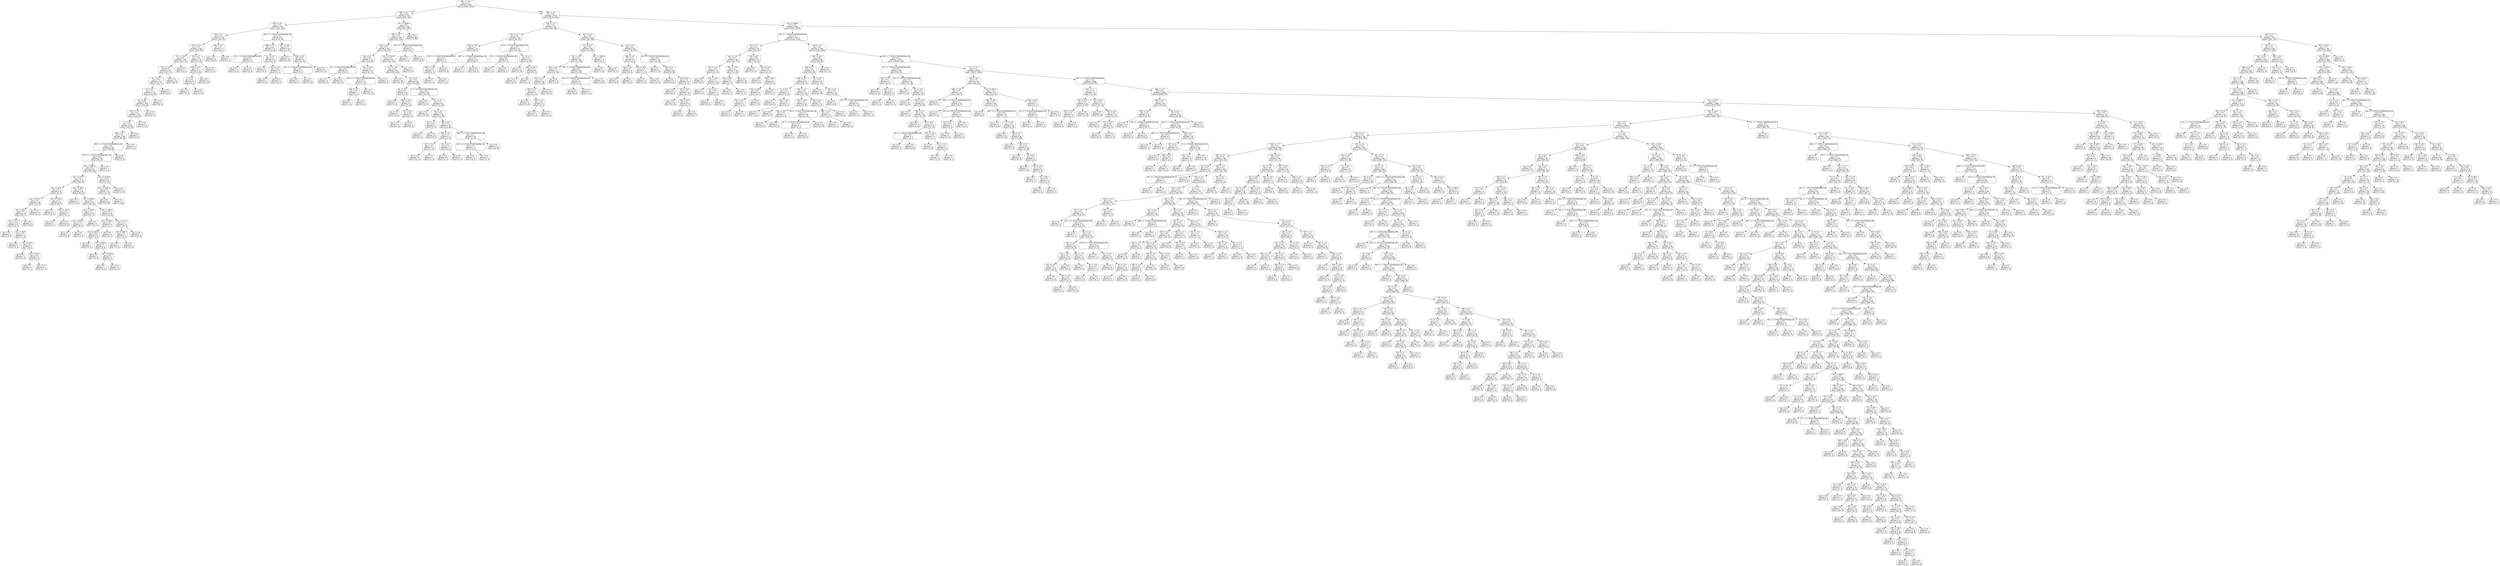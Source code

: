 digraph Tree {
node [shape=box, style="rounded", color="black", fontname=helvetica] ;
edge [fontname=helvetica] ;
0 [label="382 <= -4.9\ngini = 0.5\nsamples = 3346\nvalue = [2599, 2614]"] ;
1 [label="264 <= -5.2\ngini = 0.5\nsamples = 376\nvalue = [224, 382]"] ;
0 -> 1 [labeldistance=2.5, labelangle=45, headlabel="True"] ;
2 [label="205 <= -4.9\ngini = 0.5\nsamples = 190\nvalue = [167, 143]"] ;
1 -> 2 ;
3 [label="136 <= 5.1\ngini = 0.5\nsamples = 155\nvalue = [152, 97]"] ;
2 -> 3 ;
4 [label="259 <= -0.2\ngini = 0.5\nsamples = 146\nvalue = [132, 96]"] ;
3 -> 4 ;
5 [label="271 <= -4.3\ngini = 0.5\nsamples = 130\nvalue = [127, 76]"] ;
4 -> 5 ;
6 [label="133 <= -5.3\ngini = 0.5\nsamples = 127\nvalue = [127, 71]"] ;
5 -> 6 ;
7 [label="87 <= -5.2\ngini = 0.5\nsamples = 117\nvalue = [111, 71]"] ;
6 -> 7 ;
8 [label="24 <= -5.7\ngini = 0.5\nsamples = 114\nvalue = [111, 65]"] ;
7 -> 8 ;
9 [label="56 <= -3.2\ngini = 0.5\nsamples = 109\nvalue = [102, 65]"] ;
8 -> 9 ;
10 [label="321 <= -1.5\ngini = 0.5\nsamples = 107\nvalue = [102, 62]"] ;
9 -> 10 ;
11 [label="3 <= -3.2\ngini = 0.5\nsamples = 105\nvalue = [102, 60]"] ;
10 -> 11 ;
12 [label="298 <= -5.7\ngini = 0.5\nsamples = 104\nvalue = [99, 60]"] ;
11 -> 12 ;
13 [label="393 <= -1.7014117331926443e+38\ngini = 0.5\nsamples = 100\nvalue = [94, 60]"] ;
12 -> 13 ;
14 [label="375 <= -1.7014117331926443e+38\ngini = 0.5\nsamples = 98\nvalue = [94, 58]"] ;
13 -> 14 ;
15 [label="rain <= 1167.0\ngini = 0.5\nsamples = 97\nvalue = [93, 58]"] ;
14 -> 15 ;
16 [label="rain <= 177.5\ngini = 0.3\nsamples = 76\nvalue = [89, 24]"] ;
15 -> 16 ;
17 [label="rain <= 35.5\ngini = 0.3\nsamples = 41\nvalue = [51, 9]"] ;
16 -> 17 ;
18 [label="rain <= 32.0\ngini = 0.4\nsamples = 18\nvalue = [23, 8]"] ;
17 -> 18 ;
19 [label="rain <= 26.0\ngini = 0.3\nsamples = 15\nvalue = [20, 4]"] ;
18 -> 19 ;
20 [label="rain <= 11.5\ngini = 0.4\nsamples = 10\nvalue = [11, 4]"] ;
19 -> 20 ;
21 [label="gini = 0.0\nsamples = 2\nvalue = [4, 0]"] ;
20 -> 21 ;
22 [label="rain <= 16.0\ngini = 0.5\nsamples = 8\nvalue = [7, 4]"] ;
20 -> 22 ;
23 [label="gini = 0.5\nsamples = 3\nvalue = [2, 2]"] ;
22 -> 23 ;
24 [label="rain <= 21.0\ngini = 0.4\nsamples = 5\nvalue = [5, 2]"] ;
22 -> 24 ;
25 [label="gini = 0.0\nsamples = 1\nvalue = [1, 0]"] ;
24 -> 25 ;
26 [label="rain <= 23.0\ngini = 0.4\nsamples = 4\nvalue = [4, 2]"] ;
24 -> 26 ;
27 [label="gini = 0.5\nsamples = 2\nvalue = [1, 1]"] ;
26 -> 27 ;
28 [label="gini = 0.4\nsamples = 2\nvalue = [3, 1]"] ;
26 -> 28 ;
29 [label="gini = 0.0\nsamples = 5\nvalue = [9, 0]"] ;
19 -> 29 ;
30 [label="gini = 0.5\nsamples = 3\nvalue = [3, 4]"] ;
18 -> 30 ;
31 [label="rain <= 119.0\ngini = 0.1\nsamples = 23\nvalue = [28, 1]"] ;
17 -> 31 ;
32 [label="gini = 0.0\nsamples = 17\nvalue = [22, 0]"] ;
31 -> 32 ;
33 [label="rain <= 127.0\ngini = 0.2\nsamples = 6\nvalue = [6, 1]"] ;
31 -> 33 ;
34 [label="gini = 0.0\nsamples = 1\nvalue = [0, 1]"] ;
33 -> 34 ;
35 [label="gini = 0.0\nsamples = 5\nvalue = [6, 0]"] ;
33 -> 35 ;
36 [label="rain <= 188.5\ngini = 0.4\nsamples = 35\nvalue = [38, 15]"] ;
16 -> 36 ;
37 [label="gini = 0.0\nsamples = 3\nvalue = [0, 5]"] ;
36 -> 37 ;
38 [label="rain <= 328.5\ngini = 0.3\nsamples = 32\nvalue = [38, 10]"] ;
36 -> 38 ;
39 [label="rain <= 249.5\ngini = 0.2\nsamples = 13\nvalue = [22, 2]"] ;
38 -> 39 ;
40 [label="rain <= 233.0\ngini = 0.3\nsamples = 4\nvalue = [8, 2]"] ;
39 -> 40 ;
41 [label="gini = 0.0\nsamples = 3\nvalue = [8, 0]"] ;
40 -> 41 ;
42 [label="gini = 0.0\nsamples = 1\nvalue = [0, 2]"] ;
40 -> 42 ;
43 [label="gini = 0.0\nsamples = 9\nvalue = [14, 0]"] ;
39 -> 43 ;
44 [label="rain <= 596.0\ngini = 0.4\nsamples = 19\nvalue = [16, 8]"] ;
38 -> 44 ;
45 [label="rain <= 466.0\ngini = 0.4\nsamples = 8\nvalue = [3, 7]"] ;
44 -> 45 ;
46 [label="rain <= 340.5\ngini = 0.5\nsamples = 5\nvalue = [3, 3]"] ;
45 -> 46 ;
47 [label="gini = 0.0\nsamples = 1\nvalue = [0, 1]"] ;
46 -> 47 ;
48 [label="rain <= 405.5\ngini = 0.5\nsamples = 4\nvalue = [3, 2]"] ;
46 -> 48 ;
49 [label="gini = 0.0\nsamples = 2\nvalue = [2, 0]"] ;
48 -> 49 ;
50 [label="rain <= 422.0\ngini = 0.4\nsamples = 2\nvalue = [1, 2]"] ;
48 -> 50 ;
51 [label="gini = 0.0\nsamples = 1\nvalue = [0, 2]"] ;
50 -> 51 ;
52 [label="gini = 0.0\nsamples = 1\nvalue = [1, 0]"] ;
50 -> 52 ;
53 [label="gini = 0.0\nsamples = 3\nvalue = [0, 4]"] ;
45 -> 53 ;
54 [label="rain <= 711.5\ngini = 0.1\nsamples = 11\nvalue = [13, 1]"] ;
44 -> 54 ;
55 [label="rain <= 681.5\ngini = 0.4\nsamples = 4\nvalue = [3, 1]"] ;
54 -> 55 ;
56 [label="gini = 0.0\nsamples = 3\nvalue = [3, 0]"] ;
55 -> 56 ;
57 [label="gini = 0.0\nsamples = 1\nvalue = [0, 1]"] ;
55 -> 57 ;
58 [label="gini = 0.0\nsamples = 7\nvalue = [10, 0]"] ;
54 -> 58 ;
59 [label="rain <= 1756.0\ngini = 0.2\nsamples = 21\nvalue = [4, 34]"] ;
15 -> 59 ;
60 [label="rain <= 1622.0\ngini = 0.4\nsamples = 9\nvalue = [4, 13]"] ;
59 -> 60 ;
61 [label="gini = 0.0\nsamples = 8\nvalue = [0, 13]"] ;
60 -> 61 ;
62 [label="gini = 0.0\nsamples = 1\nvalue = [4, 0]"] ;
60 -> 62 ;
63 [label="gini = 0.0\nsamples = 12\nvalue = [0, 21]"] ;
59 -> 63 ;
64 [label="gini = 0.0\nsamples = 1\nvalue = [1, 0]"] ;
14 -> 64 ;
65 [label="gini = 0.0\nsamples = 2\nvalue = [0, 2]"] ;
13 -> 65 ;
66 [label="gini = 0.0\nsamples = 4\nvalue = [5, 0]"] ;
12 -> 66 ;
67 [label="gini = 0.0\nsamples = 1\nvalue = [3, 0]"] ;
11 -> 67 ;
68 [label="gini = 0.0\nsamples = 2\nvalue = [0, 2]"] ;
10 -> 68 ;
69 [label="gini = 0.0\nsamples = 2\nvalue = [0, 3]"] ;
9 -> 69 ;
70 [label="gini = 0.0\nsamples = 5\nvalue = [9, 0]"] ;
8 -> 70 ;
71 [label="gini = 0.0\nsamples = 3\nvalue = [0, 6]"] ;
7 -> 71 ;
72 [label="gini = 0.0\nsamples = 10\nvalue = [16, 0]"] ;
6 -> 72 ;
73 [label="gini = 0.0\nsamples = 3\nvalue = [0, 5]"] ;
5 -> 73 ;
74 [label="29 <= 4.1\ngini = 0.3\nsamples = 16\nvalue = [5, 20]"] ;
4 -> 74 ;
75 [label="358 <= -0.4\ngini = 0.2\nsamples = 15\nvalue = [3, 20]"] ;
74 -> 75 ;
76 [label="1 <= 0.3\ngini = 0.5\nsamples = 6\nvalue = [3, 5]"] ;
75 -> 76 ;
77 [label="gini = 0.0\nsamples = 2\nvalue = [3, 0]"] ;
76 -> 77 ;
78 [label="gini = 0.0\nsamples = 4\nvalue = [0, 5]"] ;
76 -> 78 ;
79 [label="gini = 0.0\nsamples = 9\nvalue = [0, 15]"] ;
75 -> 79 ;
80 [label="gini = 0.0\nsamples = 1\nvalue = [2, 0]"] ;
74 -> 80 ;
81 [label="339 <= 22.7\ngini = 0.1\nsamples = 9\nvalue = [20, 1]"] ;
3 -> 81 ;
82 [label="gini = 0.0\nsamples = 8\nvalue = [20, 0]"] ;
81 -> 82 ;
83 [label="gini = 0.0\nsamples = 1\nvalue = [0, 1]"] ;
81 -> 83 ;
84 [label="160 <= -1.7014117331926443e+38\ngini = 0.4\nsamples = 35\nvalue = [15, 46]"] ;
2 -> 84 ;
85 [label="298 <= -1.5\ngini = 0.5\nsamples = 11\nvalue = [12, 9]"] ;
84 -> 85 ;
86 [label="19 <= -1.7014117331926443e+38\ngini = 0.3\nsamples = 3\nvalue = [1, 5]"] ;
85 -> 86 ;
87 [label="gini = 0.0\nsamples = 1\nvalue = [1, 0]"] ;
86 -> 87 ;
88 [label="gini = 0.0\nsamples = 2\nvalue = [0, 5]"] ;
86 -> 88 ;
89 [label="132 <= 1.3\ngini = 0.4\nsamples = 8\nvalue = [11, 4]"] ;
85 -> 89 ;
90 [label="gini = 0.0\nsamples = 4\nvalue = [9, 0]"] ;
89 -> 90 ;
91 [label="313 <= 2.3\ngini = 0.4\nsamples = 4\nvalue = [2, 4]"] ;
89 -> 91 ;
92 [label="gini = 0.0\nsamples = 2\nvalue = [0, 4]"] ;
91 -> 92 ;
93 [label="gini = 0.0\nsamples = 2\nvalue = [2, 0]"] ;
91 -> 93 ;
94 [label="357 <= -0.8\ngini = 0.1\nsamples = 24\nvalue = [3, 37]"] ;
84 -> 94 ;
95 [label="gini = 0.0\nsamples = 15\nvalue = [0, 25]"] ;
94 -> 95 ;
96 [label="258 <= 0.2\ngini = 0.3\nsamples = 9\nvalue = [3, 12]"] ;
94 -> 96 ;
97 [label="152 <= -1.7014117331926443e+38\ngini = 0.4\nsamples = 3\nvalue = [3, 1]"] ;
96 -> 97 ;
98 [label="gini = 0.0\nsamples = 1\nvalue = [0, 1]"] ;
97 -> 98 ;
99 [label="gini = 0.0\nsamples = 2\nvalue = [3, 0]"] ;
97 -> 99 ;
100 [label="gini = 0.0\nsamples = 6\nvalue = [0, 11]"] ;
96 -> 100 ;
101 [label="rain <= 1829.5\ngini = 0.3\nsamples = 186\nvalue = [57, 239]"] ;
1 -> 101 ;
102 [label="383 <= 3.6\ngini = 0.4\nsamples = 130\nvalue = [57, 153]"] ;
101 -> 102 ;
103 [label="302 <= -5.2\ngini = 0.3\nsamples = 119\nvalue = [41, 152]"] ;
102 -> 103 ;
104 [label="46 <= 0.1\ngini = 0.5\nsamples = 22\nvalue = [18, 19]"] ;
103 -> 104 ;
105 [label="9 <= -1.7014117331926443e+38\ngini = 0.4\nsamples = 8\nvalue = [12, 4]"] ;
104 -> 105 ;
106 [label="gini = 0.0\nsamples = 3\nvalue = [0, 4]"] ;
105 -> 106 ;
107 [label="gini = 0.0\nsamples = 5\nvalue = [12, 0]"] ;
105 -> 107 ;
108 [label="222 <= 4.9\ngini = 0.4\nsamples = 14\nvalue = [6, 15]"] ;
104 -> 108 ;
109 [label="176 <= -1.7014117331926443e+38\ngini = 0.1\nsamples = 11\nvalue = [1, 15]"] ;
108 -> 109 ;
110 [label="246 <= 1.6\ngini = 0.5\nsamples = 2\nvalue = [1, 1]"] ;
109 -> 110 ;
111 [label="gini = 0.0\nsamples = 1\nvalue = [1, 0]"] ;
110 -> 111 ;
112 [label="gini = 0.0\nsamples = 1\nvalue = [0, 1]"] ;
110 -> 112 ;
113 [label="gini = 0.0\nsamples = 9\nvalue = [0, 14]"] ;
109 -> 113 ;
114 [label="gini = 0.0\nsamples = 3\nvalue = [5, 0]"] ;
108 -> 114 ;
115 [label="rain <= 1752.0\ngini = 0.3\nsamples = 97\nvalue = [23, 133]"] ;
103 -> 115 ;
116 [label="117 <= -4.6\ngini = 0.2\nsamples = 95\nvalue = [20, 133]"] ;
115 -> 116 ;
117 [label="gini = 0.0\nsamples = 29\nvalue = [0, 44]"] ;
116 -> 117 ;
118 [label="21 <= -2.4\ngini = 0.3\nsamples = 66\nvalue = [20, 89]"] ;
116 -> 118 ;
119 [label="45 <= -4.0\ngini = 0.5\nsamples = 10\nvalue = [7, 8]"] ;
118 -> 119 ;
120 [label="gini = 0.0\nsamples = 4\nvalue = [5, 0]"] ;
119 -> 120 ;
121 [label="396 <= -2.9\ngini = 0.3\nsamples = 6\nvalue = [2, 8]"] ;
119 -> 121 ;
122 [label="gini = 0.0\nsamples = 4\nvalue = [0, 6]"] ;
121 -> 122 ;
123 [label="237 <= 5.7\ngini = 0.5\nsamples = 2\nvalue = [2, 2]"] ;
121 -> 123 ;
124 [label="gini = 0.0\nsamples = 1\nvalue = [2, 0]"] ;
123 -> 124 ;
125 [label="gini = 0.0\nsamples = 1\nvalue = [0, 2]"] ;
123 -> 125 ;
126 [label="3 <= -1.7014117331926443e+38\ngini = 0.2\nsamples = 56\nvalue = [13, 81]"] ;
118 -> 126 ;
127 [label="gini = 0.0\nsamples = 1\nvalue = [2, 0]"] ;
126 -> 127 ;
128 [label="123 <= -1.2\ngini = 0.2\nsamples = 55\nvalue = [11, 81]"] ;
126 -> 128 ;
129 [label="gini = 0.0\nsamples = 15\nvalue = [0, 32]"] ;
128 -> 129 ;
130 [label="60 <= -0.7\ngini = 0.3\nsamples = 40\nvalue = [11, 49]"] ;
128 -> 130 ;
131 [label="52 <= -1.3\ngini = 0.3\nsamples = 5\nvalue = [5, 1]"] ;
130 -> 131 ;
132 [label="gini = 0.0\nsamples = 1\nvalue = [0, 1]"] ;
131 -> 132 ;
133 [label="gini = 0.0\nsamples = 4\nvalue = [5, 0]"] ;
131 -> 133 ;
134 [label="288 <= 0.2\ngini = 0.2\nsamples = 35\nvalue = [6, 48]"] ;
130 -> 134 ;
135 [label="289 <= -0.2\ngini = 0.4\nsamples = 11\nvalue = [5, 12]"] ;
134 -> 135 ;
136 [label="347 <= 3.8\ngini = 0.2\nsamples = 6\nvalue = [1, 11]"] ;
135 -> 136 ;
137 [label="gini = 0.0\nsamples = 5\nvalue = [0, 11]"] ;
136 -> 137 ;
138 [label="gini = 0.0\nsamples = 1\nvalue = [1, 0]"] ;
136 -> 138 ;
139 [label="245 <= 0.7\ngini = 0.3\nsamples = 5\nvalue = [4, 1]"] ;
135 -> 139 ;
140 [label="gini = 0.0\nsamples = 4\nvalue = [4, 0]"] ;
139 -> 140 ;
141 [label="gini = 0.0\nsamples = 1\nvalue = [0, 1]"] ;
139 -> 141 ;
142 [label="388 <= -1.7014117331926443e+38\ngini = 0.1\nsamples = 24\nvalue = [1, 36]"] ;
134 -> 142 ;
143 [label="332 <= -1.7014117331926443e+38\ngini = 0.4\nsamples = 3\nvalue = [1, 3]"] ;
142 -> 143 ;
144 [label="gini = 0.0\nsamples = 2\nvalue = [0, 3]"] ;
143 -> 144 ;
145 [label="gini = 0.0\nsamples = 1\nvalue = [1, 0]"] ;
143 -> 145 ;
146 [label="gini = 0.0\nsamples = 21\nvalue = [0, 33]"] ;
142 -> 146 ;
147 [label="gini = 0.0\nsamples = 2\nvalue = [3, 0]"] ;
115 -> 147 ;
148 [label="316 <= -1.7014117331926443e+38\ngini = 0.1\nsamples = 11\nvalue = [16, 1]"] ;
102 -> 148 ;
149 [label="gini = 0.0\nsamples = 1\nvalue = [0, 1]"] ;
148 -> 149 ;
150 [label="gini = 0.0\nsamples = 10\nvalue = [16, 0]"] ;
148 -> 150 ;
151 [label="gini = 0.0\nsamples = 56\nvalue = [0, 86]"] ;
101 -> 151 ;
152 [label="395 <= -5.7\ngini = 0.5\nsamples = 2970\nvalue = [2375, 2232]"] ;
0 -> 152 [labeldistance=2.5, labelangle=-45, headlabel="False"] ;
153 [label="118 <= -2.0\ngini = 0.4\nsamples = 153\nvalue = [61, 192]"] ;
152 -> 153 ;
154 [label="220 <= -1.7\ngini = 0.5\nsamples = 35\nvalue = [32, 23]"] ;
153 -> 154 ;
155 [label="343 <= -3.9\ngini = 0.3\nsamples = 15\nvalue = [22, 5]"] ;
154 -> 155 ;
156 [label="176 <= -1.7014117331926443e+38\ngini = 0.4\nsamples = 5\nvalue = [2, 4]"] ;
155 -> 156 ;
157 [label="380 <= -0.0\ngini = 0.4\nsamples = 2\nvalue = [2, 1]"] ;
156 -> 157 ;
158 [label="gini = 0.0\nsamples = 1\nvalue = [2, 0]"] ;
157 -> 158 ;
159 [label="gini = 0.0\nsamples = 1\nvalue = [0, 1]"] ;
157 -> 159 ;
160 [label="gini = 0.0\nsamples = 3\nvalue = [0, 3]"] ;
156 -> 160 ;
161 [label="301 <= -1.7014117331926443e+38\ngini = 0.1\nsamples = 10\nvalue = [20, 1]"] ;
155 -> 161 ;
162 [label="gini = 0.0\nsamples = 1\nvalue = [0, 1]"] ;
161 -> 162 ;
163 [label="gini = 0.0\nsamples = 9\nvalue = [20, 0]"] ;
161 -> 163 ;
164 [label="34 <= -1.7014117331926443e+38\ngini = 0.5\nsamples = 20\nvalue = [10, 18]"] ;
154 -> 164 ;
165 [label="78 <= -1.7014117331926443e+38\ngini = 0.3\nsamples = 5\nvalue = [7, 2]"] ;
164 -> 165 ;
166 [label="gini = 0.0\nsamples = 4\nvalue = [7, 0]"] ;
165 -> 166 ;
167 [label="gini = 0.0\nsamples = 1\nvalue = [0, 2]"] ;
165 -> 167 ;
168 [label="12 <= 2.0\ngini = 0.3\nsamples = 15\nvalue = [3, 16]"] ;
164 -> 168 ;
169 [label="gini = 0.0\nsamples = 11\nvalue = [0, 15]"] ;
168 -> 169 ;
170 [label="281 <= 101.7\ngini = 0.4\nsamples = 4\nvalue = [3, 1]"] ;
168 -> 170 ;
171 [label="gini = 0.0\nsamples = 3\nvalue = [3, 0]"] ;
170 -> 171 ;
172 [label="gini = 0.0\nsamples = 1\nvalue = [0, 1]"] ;
170 -> 172 ;
173 [label="397 <= -0.4\ngini = 0.3\nsamples = 118\nvalue = [29, 169]"] ;
153 -> 173 ;
174 [label="311 <= 10.1\ngini = 0.2\nsamples = 68\nvalue = [10, 106]"] ;
173 -> 174 ;
175 [label="120 <= -0.3\ngini = 0.1\nsamples = 65\nvalue = [7, 105]"] ;
174 -> 175 ;
176 [label="334 <= 0.5\ngini = 0.2\nsamples = 27\nvalue = [6, 36]"] ;
175 -> 176 ;
177 [label="176 <= -1.3\ngini = 0.1\nsamples = 24\nvalue = [3, 36]"] ;
176 -> 177 ;
178 [label="155 <= -1.5\ngini = 0.3\nsamples = 9\nvalue = [3, 13]"] ;
177 -> 178 ;
179 [label="gini = 0.0\nsamples = 6\nvalue = [0, 12]"] ;
178 -> 179 ;
180 [label="208 <= -1.2\ngini = 0.4\nsamples = 3\nvalue = [3, 1]"] ;
178 -> 180 ;
181 [label="gini = 0.0\nsamples = 2\nvalue = [3, 0]"] ;
180 -> 181 ;
182 [label="gini = 0.0\nsamples = 1\nvalue = [0, 1]"] ;
180 -> 182 ;
183 [label="gini = 0.0\nsamples = 15\nvalue = [0, 23]"] ;
177 -> 183 ;
184 [label="gini = 0.0\nsamples = 3\nvalue = [3, 0]"] ;
176 -> 184 ;
185 [label="326 <= -1.7014117331926443e+38\ngini = 0.0\nsamples = 38\nvalue = [1, 69]"] ;
175 -> 185 ;
186 [label="276 <= -1.7014117331926443e+38\ngini = 0.3\nsamples = 4\nvalue = [1, 4]"] ;
185 -> 186 ;
187 [label="gini = 0.0\nsamples = 3\nvalue = [0, 4]"] ;
186 -> 187 ;
188 [label="gini = 0.0\nsamples = 1\nvalue = [1, 0]"] ;
186 -> 188 ;
189 [label="gini = 0.0\nsamples = 34\nvalue = [0, 65]"] ;
185 -> 189 ;
190 [label="rain <= 1292.0\ngini = 0.4\nsamples = 3\nvalue = [3, 1]"] ;
174 -> 190 ;
191 [label="gini = 0.0\nsamples = 2\nvalue = [3, 0]"] ;
190 -> 191 ;
192 [label="gini = 0.0\nsamples = 1\nvalue = [0, 1]"] ;
190 -> 192 ;
193 [label="215 <= 0.3\ngini = 0.4\nsamples = 50\nvalue = [19, 63]"] ;
173 -> 193 ;
194 [label="385 <= 1.9\ngini = 0.4\nsamples = 9\nvalue = [10, 4]"] ;
193 -> 194 ;
195 [label="338 <= 2.5\ngini = 0.2\nsamples = 6\nvalue = [9, 1]"] ;
194 -> 195 ;
196 [label="gini = 0.0\nsamples = 5\nvalue = [9, 0]"] ;
195 -> 196 ;
197 [label="gini = 0.0\nsamples = 1\nvalue = [0, 1]"] ;
195 -> 197 ;
198 [label="316 <= 10.5\ngini = 0.4\nsamples = 3\nvalue = [1, 3]"] ;
194 -> 198 ;
199 [label="gini = 0.0\nsamples = 2\nvalue = [0, 3]"] ;
198 -> 199 ;
200 [label="gini = 0.0\nsamples = 1\nvalue = [1, 0]"] ;
198 -> 200 ;
201 [label="59 <= -1.7014117331926443e+38\ngini = 0.2\nsamples = 41\nvalue = [9, 59]"] ;
193 -> 201 ;
202 [label="gini = 0.0\nsamples = 1\nvalue = [1, 0]"] ;
201 -> 202 ;
203 [label="199 <= 2.7\ngini = 0.2\nsamples = 40\nvalue = [8, 59]"] ;
201 -> 203 ;
204 [label="gini = 0.0\nsamples = 17\nvalue = [0, 32]"] ;
203 -> 204 ;
205 [label="105 <= 6.6\ngini = 0.4\nsamples = 23\nvalue = [8, 27]"] ;
203 -> 205 ;
206 [label="gini = 0.0\nsamples = 4\nvalue = [6, 0]"] ;
205 -> 206 ;
207 [label="315 <= 16.8\ngini = 0.1\nsamples = 19\nvalue = [2, 27]"] ;
205 -> 207 ;
208 [label="gini = 0.0\nsamples = 13\nvalue = [0, 20]"] ;
207 -> 208 ;
209 [label="238 <= 23.8\ngini = 0.3\nsamples = 6\nvalue = [2, 7]"] ;
207 -> 209 ;
210 [label="gini = 0.0\nsamples = 2\nvalue = [2, 0]"] ;
209 -> 210 ;
211 [label="gini = 0.0\nsamples = 4\nvalue = [0, 7]"] ;
209 -> 211 ;
212 [label="rain <= 1609.5\ngini = 0.5\nsamples = 2817\nvalue = [2314, 2040]"] ;
152 -> 212 ;
213 [label="310 <= -1.7014117331926443e+38\ngini = 0.5\nsamples = 2241\nvalue = [2214, 1270]"] ;
212 -> 213 ;
214 [label="16 <= 5.7\ngini = 0.4\nsamples = 76\nvalue = [30, 81]"] ;
213 -> 214 ;
215 [label="144 <= -1.0\ngini = 0.2\nsamples = 56\nvalue = [12, 70]"] ;
214 -> 215 ;
216 [label="137 <= -2.3\ngini = 0.5\nsamples = 16\nvalue = [10, 10]"] ;
215 -> 216 ;
217 [label="gini = 0.0\nsamples = 5\nvalue = [6, 0]"] ;
216 -> 217 ;
218 [label="372 <= -0.9\ngini = 0.4\nsamples = 11\nvalue = [4, 10]"] ;
216 -> 218 ;
219 [label="gini = 0.0\nsamples = 7\nvalue = [0, 9]"] ;
218 -> 219 ;
220 [label="12 <= 0.1\ngini = 0.3\nsamples = 4\nvalue = [4, 1]"] ;
218 -> 220 ;
221 [label="gini = 0.0\nsamples = 3\nvalue = [4, 0]"] ;
220 -> 221 ;
222 [label="gini = 0.0\nsamples = 1\nvalue = [0, 1]"] ;
220 -> 222 ;
223 [label="397 <= -0.8\ngini = 0.1\nsamples = 40\nvalue = [2, 60]"] ;
215 -> 223 ;
224 [label="283 <= 0.8\ngini = 0.3\nsamples = 6\nvalue = [2, 7]"] ;
223 -> 224 ;
225 [label="gini = 0.0\nsamples = 5\nvalue = [0, 7]"] ;
224 -> 225 ;
226 [label="gini = 0.0\nsamples = 1\nvalue = [2, 0]"] ;
224 -> 226 ;
227 [label="gini = 0.0\nsamples = 34\nvalue = [0, 53]"] ;
223 -> 227 ;
228 [label="139 <= 8.2\ngini = 0.5\nsamples = 20\nvalue = [18, 11]"] ;
214 -> 228 ;
229 [label="gini = 0.0\nsamples = 7\nvalue = [10, 0]"] ;
228 -> 229 ;
230 [label="303 <= 13.9\ngini = 0.5\nsamples = 13\nvalue = [8, 11]"] ;
228 -> 230 ;
231 [label="gini = 0.0\nsamples = 5\nvalue = [0, 8]"] ;
230 -> 231 ;
232 [label="209 <= 29.2\ngini = 0.4\nsamples = 8\nvalue = [8, 3]"] ;
230 -> 232 ;
233 [label="375 <= 16.4\ngini = 0.2\nsamples = 6\nvalue = [8, 1]"] ;
232 -> 233 ;
234 [label="174 <= 14.7\ngini = 0.5\nsamples = 2\nvalue = [1, 1]"] ;
233 -> 234 ;
235 [label="gini = 0.0\nsamples = 1\nvalue = [1, 0]"] ;
234 -> 235 ;
236 [label="gini = 0.0\nsamples = 1\nvalue = [0, 1]"] ;
234 -> 236 ;
237 [label="gini = 0.0\nsamples = 4\nvalue = [7, 0]"] ;
233 -> 237 ;
238 [label="gini = 0.0\nsamples = 2\nvalue = [0, 2]"] ;
232 -> 238 ;
239 [label="120 <= -4.7\ngini = 0.5\nsamples = 2165\nvalue = [2184, 1189]"] ;
213 -> 239 ;
240 [label="305 <= 15.3\ngini = 0.5\nsamples = 88\nvalue = [58, 85]"] ;
239 -> 240 ;
241 [label="169 <= 1.2\ngini = 0.4\nsamples = 79\nvalue = [41, 85]"] ;
240 -> 241 ;
242 [label="189 <= -5.4\ngini = 0.5\nsamples = 50\nvalue = [36, 31]"] ;
241 -> 242 ;
243 [label="4 <= -6.2\ngini = 0.2\nsamples = 17\nvalue = [22, 2]"] ;
242 -> 243 ;
244 [label="gini = 0.0\nsamples = 12\nvalue = [19, 0]"] ;
243 -> 244 ;
245 [label="182 <= -6.3\ngini = 0.5\nsamples = 5\nvalue = [3, 2]"] ;
243 -> 245 ;
246 [label="gini = 0.0\nsamples = 2\nvalue = [0, 2]"] ;
245 -> 246 ;
247 [label="gini = 0.0\nsamples = 3\nvalue = [3, 0]"] ;
245 -> 247 ;
248 [label="355 <= -0.4\ngini = 0.4\nsamples = 33\nvalue = [14, 29]"] ;
242 -> 248 ;
249 [label="310 <= -4.8\ngini = 0.3\nsamples = 22\nvalue = [4, 23]"] ;
248 -> 249 ;
250 [label="196 <= -4.9\ngini = 0.4\nsamples = 3\nvalue = [3, 1]"] ;
249 -> 250 ;
251 [label="gini = 0.0\nsamples = 1\nvalue = [0, 1]"] ;
250 -> 251 ;
252 [label="gini = 0.0\nsamples = 2\nvalue = [3, 0]"] ;
250 -> 252 ;
253 [label="46 <= -1.7014117331926443e+38\ngini = 0.1\nsamples = 19\nvalue = [1, 22]"] ;
249 -> 253 ;
254 [label="32 <= -1.7014117331926443e+38\ngini = 0.4\nsamples = 3\nvalue = [1, 3]"] ;
253 -> 254 ;
255 [label="gini = 0.0\nsamples = 1\nvalue = [1, 0]"] ;
254 -> 255 ;
256 [label="gini = 0.0\nsamples = 2\nvalue = [0, 3]"] ;
254 -> 256 ;
257 [label="gini = 0.0\nsamples = 16\nvalue = [0, 19]"] ;
253 -> 257 ;
258 [label="302 <= 0.9\ngini = 0.5\nsamples = 11\nvalue = [10, 6]"] ;
248 -> 258 ;
259 [label="398 <= -0.2\ngini = 0.2\nsamples = 8\nvalue = [10, 1]"] ;
258 -> 259 ;
260 [label="gini = 0.0\nsamples = 1\nvalue = [0, 1]"] ;
259 -> 260 ;
261 [label="gini = 0.0\nsamples = 7\nvalue = [10, 0]"] ;
259 -> 261 ;
262 [label="gini = 0.0\nsamples = 3\nvalue = [0, 5]"] ;
258 -> 262 ;
263 [label="161 <= 2.6\ngini = 0.2\nsamples = 29\nvalue = [5, 54]"] ;
241 -> 263 ;
264 [label="gini = 0.0\nsamples = 19\nvalue = [0, 38]"] ;
263 -> 264 ;
265 [label="253 <= 3.3\ngini = 0.4\nsamples = 10\nvalue = [5, 16]"] ;
263 -> 265 ;
266 [label="gini = 0.0\nsamples = 2\nvalue = [4, 0]"] ;
265 -> 266 ;
267 [label="376 <= -1.7014117331926443e+38\ngini = 0.1\nsamples = 8\nvalue = [1, 16]"] ;
265 -> 267 ;
268 [label="gini = 0.0\nsamples = 1\nvalue = [1, 0]"] ;
267 -> 268 ;
269 [label="gini = 0.0\nsamples = 7\nvalue = [0, 16]"] ;
267 -> 269 ;
270 [label="gini = 0.0\nsamples = 9\nvalue = [17, 0]"] ;
240 -> 270 ;
271 [label="338 <= -1.7014117331926443e+38\ngini = 0.4\nsamples = 2077\nvalue = [2126, 1104]"] ;
239 -> 271 ;
272 [label="177 <= -1.7014117331926443e+38\ngini = 0.4\nsamples = 49\nvalue = [19, 50]"] ;
271 -> 272 ;
273 [label="182 <= 0.4\ngini = 0.4\nsamples = 9\nvalue = [8, 4]"] ;
272 -> 273 ;
274 [label="gini = 0.0\nsamples = 3\nvalue = [0, 3]"] ;
273 -> 274 ;
275 [label="359 <= 5.1\ngini = 0.2\nsamples = 6\nvalue = [8, 1]"] ;
273 -> 275 ;
276 [label="gini = 0.0\nsamples = 5\nvalue = [8, 0]"] ;
275 -> 276 ;
277 [label="gini = 0.0\nsamples = 1\nvalue = [0, 1]"] ;
275 -> 277 ;
278 [label="98 <= -1.7014117331926443e+38\ngini = 0.3\nsamples = 40\nvalue = [11, 46]"] ;
272 -> 278 ;
279 [label="gini = 0.0\nsamples = 3\nvalue = [3, 0]"] ;
278 -> 279 ;
280 [label="35 <= -0.9\ngini = 0.3\nsamples = 37\nvalue = [8, 46]"] ;
278 -> 280 ;
281 [label="gini = 0.0\nsamples = 15\nvalue = [0, 22]"] ;
280 -> 281 ;
282 [label="157 <= -0.6\ngini = 0.4\nsamples = 22\nvalue = [8, 24]"] ;
280 -> 282 ;
283 [label="gini = 0.0\nsamples = 2\nvalue = [3, 0]"] ;
282 -> 283 ;
284 [label="249 <= 1.3\ngini = 0.3\nsamples = 20\nvalue = [5, 24]"] ;
282 -> 284 ;
285 [label="gini = 0.0\nsamples = 10\nvalue = [0, 14]"] ;
284 -> 285 ;
286 [label="99 <= 10.0\ngini = 0.4\nsamples = 10\nvalue = [5, 10]"] ;
284 -> 286 ;
287 [label="83 <= -1.7014117331926443e+38\ngini = 0.5\nsamples = 4\nvalue = [4, 3]"] ;
286 -> 287 ;
288 [label="gini = 0.0\nsamples = 1\nvalue = [0, 3]"] ;
287 -> 288 ;
289 [label="gini = 0.0\nsamples = 3\nvalue = [4, 0]"] ;
287 -> 289 ;
290 [label="337 <= 13.6\ngini = 0.2\nsamples = 6\nvalue = [1, 7]"] ;
286 -> 290 ;
291 [label="gini = 0.0\nsamples = 4\nvalue = [0, 6]"] ;
290 -> 291 ;
292 [label="273 <= 17.1\ngini = 0.5\nsamples = 2\nvalue = [1, 1]"] ;
290 -> 292 ;
293 [label="gini = 0.0\nsamples = 1\nvalue = [1, 0]"] ;
292 -> 293 ;
294 [label="gini = 0.0\nsamples = 1\nvalue = [0, 1]"] ;
292 -> 294 ;
295 [label="174 <= -4.7\ngini = 0.4\nsamples = 2028\nvalue = [2107, 1054]"] ;
271 -> 295 ;
296 [label="199 <= -4.4\ngini = 0.5\nsamples = 59\nvalue = [34, 61]"] ;
295 -> 296 ;
297 [label="285 <= -4.5\ngini = 0.4\nsamples = 13\nvalue = [16, 7]"] ;
296 -> 297 ;
298 [label="gini = 0.0\nsamples = 3\nvalue = [0, 5]"] ;
297 -> 298 ;
299 [label="249 <= -1.7014117331926443e+38\ngini = 0.2\nsamples = 10\nvalue = [16, 2]"] ;
297 -> 299 ;
300 [label="gini = 0.0\nsamples = 1\nvalue = [0, 1]"] ;
299 -> 300 ;
301 [label="152 <= -1.7014117331926443e+38\ngini = 0.1\nsamples = 9\nvalue = [16, 1]"] ;
299 -> 301 ;
302 [label="344 <= 3.7\ngini = 0.4\nsamples = 3\nvalue = [3, 1]"] ;
301 -> 302 ;
303 [label="gini = 0.0\nsamples = 1\nvalue = [0, 1]"] ;
302 -> 303 ;
304 [label="gini = 0.0\nsamples = 2\nvalue = [3, 0]"] ;
302 -> 304 ;
305 [label="gini = 0.0\nsamples = 6\nvalue = [13, 0]"] ;
301 -> 305 ;
306 [label="rain <= 822.0\ngini = 0.4\nsamples = 46\nvalue = [18, 54]"] ;
296 -> 306 ;
307 [label="365 <= -4.9\ngini = 0.3\nsamples = 39\nvalue = [11, 52]"] ;
306 -> 307 ;
308 [label="gini = 0.0\nsamples = 2\nvalue = [4, 0]"] ;
307 -> 308 ;
309 [label="361 <= -1.7014117331926443e+38\ngini = 0.2\nsamples = 37\nvalue = [7, 52]"] ;
307 -> 309 ;
310 [label="gini = 0.0\nsamples = 2\nvalue = [2, 0]"] ;
309 -> 310 ;
311 [label="177 <= 0.9\ngini = 0.2\nsamples = 35\nvalue = [5, 52]"] ;
309 -> 311 ;
312 [label="gini = 0.0\nsamples = 21\nvalue = [0, 34]"] ;
311 -> 312 ;
313 [label="256 <= 1.2\ngini = 0.3\nsamples = 14\nvalue = [5, 18]"] ;
311 -> 313 ;
314 [label="gini = 0.0\nsamples = 2\nvalue = [3, 0]"] ;
313 -> 314 ;
315 [label="135 <= 2.7\ngini = 0.2\nsamples = 12\nvalue = [2, 18]"] ;
313 -> 315 ;
316 [label="gini = 0.0\nsamples = 5\nvalue = [0, 10]"] ;
315 -> 316 ;
317 [label="119 <= 6.1\ngini = 0.3\nsamples = 7\nvalue = [2, 8]"] ;
315 -> 317 ;
318 [label="gini = 0.0\nsamples = 1\nvalue = [1, 0]"] ;
317 -> 318 ;
319 [label="158 <= 15.3\ngini = 0.2\nsamples = 6\nvalue = [1, 8]"] ;
317 -> 319 ;
320 [label="gini = 0.0\nsamples = 4\nvalue = [0, 7]"] ;
319 -> 320 ;
321 [label="91 <= 82.7\ngini = 0.5\nsamples = 2\nvalue = [1, 1]"] ;
319 -> 321 ;
322 [label="gini = 0.0\nsamples = 1\nvalue = [1, 0]"] ;
321 -> 322 ;
323 [label="gini = 0.0\nsamples = 1\nvalue = [0, 1]"] ;
321 -> 323 ;
324 [label="384 <= 15.3\ngini = 0.3\nsamples = 7\nvalue = [7, 2]"] ;
306 -> 324 ;
325 [label="32 <= -1.7014117331926443e+38\ngini = 0.2\nsamples = 6\nvalue = [7, 1]"] ;
324 -> 325 ;
326 [label="gini = 0.0\nsamples = 1\nvalue = [0, 1]"] ;
325 -> 326 ;
327 [label="gini = 0.0\nsamples = 5\nvalue = [7, 0]"] ;
325 -> 327 ;
328 [label="gini = 0.0\nsamples = 1\nvalue = [0, 1]"] ;
324 -> 328 ;
329 [label="292 <= -1.7014117331926443e+38\ngini = 0.4\nsamples = 1969\nvalue = [2073, 993]"] ;
295 -> 329 ;
330 [label="144 <= 1.1\ngini = 0.4\nsamples = 34\nvalue = [15, 48]"] ;
329 -> 330 ;
331 [label="397 <= -2.8\ngini = 0.2\nsamples = 22\nvalue = [4, 35]"] ;
330 -> 331 ;
332 [label="240 <= 1.9\ngini = 0.3\nsamples = 4\nvalue = [4, 1]"] ;
331 -> 332 ;
333 [label="gini = 0.0\nsamples = 3\nvalue = [4, 0]"] ;
332 -> 333 ;
334 [label="gini = 0.0\nsamples = 1\nvalue = [0, 1]"] ;
332 -> 334 ;
335 [label="gini = 0.0\nsamples = 18\nvalue = [0, 34]"] ;
331 -> 335 ;
336 [label="112 <= 0.5\ngini = 0.5\nsamples = 12\nvalue = [11, 13]"] ;
330 -> 336 ;
337 [label="gini = 0.0\nsamples = 2\nvalue = [0, 9]"] ;
336 -> 337 ;
338 [label="280 <= 10.5\ngini = 0.4\nsamples = 10\nvalue = [11, 4]"] ;
336 -> 338 ;
339 [label="gini = 0.0\nsamples = 5\nvalue = [9, 0]"] ;
338 -> 339 ;
340 [label="110 <= 15.9\ngini = 0.4\nsamples = 5\nvalue = [2, 4]"] ;
338 -> 340 ;
341 [label="gini = 0.0\nsamples = 3\nvalue = [0, 4]"] ;
340 -> 341 ;
342 [label="gini = 0.0\nsamples = 2\nvalue = [2, 0]"] ;
340 -> 342 ;
343 [label="286 <= -4.7\ngini = 0.4\nsamples = 1935\nvalue = [2058, 945]"] ;
329 -> 343 ;
344 [label="366 <= -0.4\ngini = 0.4\nsamples = 49\nvalue = [26, 54]"] ;
343 -> 344 ;
345 [label="204 <= -4.6\ngini = 0.4\nsamples = 14\nvalue = [16, 6]"] ;
344 -> 345 ;
346 [label="gini = 0.0\nsamples = 4\nvalue = [0, 5]"] ;
345 -> 346 ;
347 [label="259 <= -1.7014117331926443e+38\ngini = 0.1\nsamples = 10\nvalue = [16, 1]"] ;
345 -> 347 ;
348 [label="gini = 0.0\nsamples = 1\nvalue = [0, 1]"] ;
347 -> 348 ;
349 [label="gini = 0.0\nsamples = 9\nvalue = [16, 0]"] ;
347 -> 349 ;
350 [label="39 <= 13.1\ngini = 0.3\nsamples = 35\nvalue = [10, 48]"] ;
344 -> 350 ;
351 [label="329 <= -1.7014117331926443e+38\ngini = 0.2\nsamples = 32\nvalue = [6, 48]"] ;
350 -> 351 ;
352 [label="389 <= -1.7014117331926443e+38\ngini = 0.4\nsamples = 2\nvalue = [2, 1]"] ;
351 -> 352 ;
353 [label="gini = 0.0\nsamples = 1\nvalue = [0, 1]"] ;
352 -> 353 ;
354 [label="gini = 0.0\nsamples = 1\nvalue = [2, 0]"] ;
352 -> 354 ;
355 [label="269 <= 0.7\ngini = 0.1\nsamples = 30\nvalue = [4, 47]"] ;
351 -> 355 ;
356 [label="207 <= 0.5\ngini = 0.3\nsamples = 8\nvalue = [3, 11]"] ;
355 -> 356 ;
357 [label="gini = 0.0\nsamples = 5\nvalue = [0, 9]"] ;
356 -> 357 ;
358 [label="385 <= 8.0\ngini = 0.5\nsamples = 3\nvalue = [3, 2]"] ;
356 -> 358 ;
359 [label="gini = 0.0\nsamples = 2\nvalue = [3, 0]"] ;
358 -> 359 ;
360 [label="gini = 0.0\nsamples = 1\nvalue = [0, 2]"] ;
358 -> 360 ;
361 [label="9 <= -1.7014117331926443e+38\ngini = 0.1\nsamples = 22\nvalue = [1, 36]"] ;
355 -> 361 ;
362 [label="231 <= 1.7\ngini = 0.4\nsamples = 3\nvalue = [1, 2]"] ;
361 -> 362 ;
363 [label="gini = 0.0\nsamples = 1\nvalue = [1, 0]"] ;
362 -> 363 ;
364 [label="gini = 0.0\nsamples = 2\nvalue = [0, 2]"] ;
362 -> 364 ;
365 [label="gini = 0.0\nsamples = 19\nvalue = [0, 34]"] ;
361 -> 365 ;
366 [label="gini = 0.0\nsamples = 3\nvalue = [4, 0]"] ;
350 -> 366 ;
367 [label="233 <= 35.5\ngini = 0.4\nsamples = 1886\nvalue = [2032, 891]"] ;
343 -> 367 ;
368 [label="332 <= 14.9\ngini = 0.4\nsamples = 1773\nvalue = [1944, 795]"] ;
367 -> 368 ;
369 [label="156 <= 1.5\ngini = 0.4\nsamples = 1461\nvalue = [1535, 717]"] ;
368 -> 369 ;
370 [label="356 <= -0.5\ngini = 0.4\nsamples = 756\nvalue = [875, 303]"] ;
369 -> 370 ;
371 [label="398 <= -0.7\ngini = 0.4\nsamples = 349\nvalue = [360, 173]"] ;
370 -> 371 ;
372 [label="198 <= -5.0\ngini = 0.4\nsamples = 289\nvalue = [329, 101]"] ;
371 -> 372 ;
373 [label="13 <= -4.6\ngini = 0.3\nsamples = 8\nvalue = [2, 9]"] ;
372 -> 373 ;
374 [label="279 <= -1.7014117331926443e+38\ngini = 0.4\nsamples = 2\nvalue = [2, 1]"] ;
373 -> 374 ;
375 [label="gini = 0.0\nsamples = 1\nvalue = [0, 1]"] ;
374 -> 375 ;
376 [label="gini = 0.0\nsamples = 1\nvalue = [2, 0]"] ;
374 -> 376 ;
377 [label="gini = 0.0\nsamples = 6\nvalue = [0, 8]"] ;
373 -> 377 ;
378 [label="158 <= -0.2\ngini = 0.3\nsamples = 281\nvalue = [327, 92]"] ;
372 -> 378 ;
379 [label="156 <= -1.5\ngini = 0.3\nsamples = 274\nvalue = [325, 82]"] ;
378 -> 379 ;
380 [label="129 <= -2.6\ngini = 0.4\nsamples = 173\nvalue = [183, 65]"] ;
379 -> 380 ;
381 [label="320 <= -2.5\ngini = 0.2\nsamples = 87\nvalue = [117, 17]"] ;
380 -> 381 ;
382 [label="48 <= -4.8\ngini = 0.2\nsamples = 83\nvalue = [116, 14]"] ;
381 -> 382 ;
383 [label="gini = 0.0\nsamples = 2\nvalue = [0, 2]"] ;
382 -> 383 ;
384 [label="242 <= -1.7014117331926443e+38\ngini = 0.2\nsamples = 81\nvalue = [116, 12]"] ;
382 -> 384 ;
385 [label="gini = 0.0\nsamples = 1\nvalue = [0, 1]"] ;
384 -> 385 ;
386 [label="284 <= -4.2\ngini = 0.2\nsamples = 80\nvalue = [116, 11]"] ;
384 -> 386 ;
387 [label="391 <= -4.2\ngini = 0.3\nsamples = 32\nvalue = [41, 8]"] ;
386 -> 387 ;
388 [label="10 <= -4.2\ngini = 0.2\nsamples = 28\nvalue = [40, 4]"] ;
387 -> 388 ;
389 [label="371 <= -4.5\ngini = 0.1\nsamples = 26\nvalue = [40, 2]"] ;
388 -> 389 ;
390 [label="gini = 0.0\nsamples = 17\nvalue = [27, 0]"] ;
389 -> 390 ;
391 [label="198 <= -4.5\ngini = 0.2\nsamples = 9\nvalue = [13, 2]"] ;
389 -> 391 ;
392 [label="gini = 0.0\nsamples = 1\nvalue = [0, 2]"] ;
391 -> 392 ;
393 [label="gini = 0.0\nsamples = 8\nvalue = [13, 0]"] ;
391 -> 393 ;
394 [label="gini = 0.0\nsamples = 2\nvalue = [0, 2]"] ;
388 -> 394 ;
395 [label="291 <= -4.3\ngini = 0.3\nsamples = 4\nvalue = [1, 4]"] ;
387 -> 395 ;
396 [label="gini = 0.0\nsamples = 2\nvalue = [0, 3]"] ;
395 -> 396 ;
397 [label="39 <= -3.6\ngini = 0.5\nsamples = 2\nvalue = [1, 1]"] ;
395 -> 397 ;
398 [label="gini = 0.0\nsamples = 1\nvalue = [1, 0]"] ;
397 -> 398 ;
399 [label="gini = 0.0\nsamples = 1\nvalue = [0, 1]"] ;
397 -> 399 ;
400 [label="210 <= -1.7014117331926443e+38\ngini = 0.1\nsamples = 48\nvalue = [75, 3]"] ;
386 -> 400 ;
401 [label="gini = 0.0\nsamples = 1\nvalue = [0, 1]"] ;
400 -> 401 ;
402 [label="92 <= -3.4\ngini = 0.1\nsamples = 47\nvalue = [75, 2]"] ;
400 -> 402 ;
403 [label="gini = 0.0\nsamples = 33\nvalue = [52, 0]"] ;
402 -> 403 ;
404 [label="76 <= -3.3\ngini = 0.1\nsamples = 14\nvalue = [23, 2]"] ;
402 -> 404 ;
405 [label="gini = 0.0\nsamples = 1\nvalue = [0, 2]"] ;
404 -> 405 ;
406 [label="gini = 0.0\nsamples = 13\nvalue = [23, 0]"] ;
404 -> 406 ;
407 [label="138 <= -2.5\ngini = 0.4\nsamples = 4\nvalue = [1, 3]"] ;
381 -> 407 ;
408 [label="gini = 0.0\nsamples = 3\nvalue = [0, 3]"] ;
407 -> 408 ;
409 [label="gini = 0.0\nsamples = 1\nvalue = [1, 0]"] ;
407 -> 409 ;
410 [label="291 <= -2.5\ngini = 0.5\nsamples = 86\nvalue = [66, 48]"] ;
380 -> 410 ;
411 [label="397 <= -2.4\ngini = 0.2\nsamples = 10\nvalue = [2, 15]"] ;
410 -> 411 ;
412 [label="gini = 0.0\nsamples = 8\nvalue = [0, 14]"] ;
411 -> 412 ;
413 [label="269 <= -1.7014117331926443e+38\ngini = 0.4\nsamples = 2\nvalue = [2, 1]"] ;
411 -> 413 ;
414 [label="gini = 0.0\nsamples = 1\nvalue = [0, 1]"] ;
413 -> 414 ;
415 [label="gini = 0.0\nsamples = 1\nvalue = [2, 0]"] ;
413 -> 415 ;
416 [label="63 <= -1.7\ngini = 0.4\nsamples = 76\nvalue = [64, 33]"] ;
410 -> 416 ;
417 [label="125 <= -1.9\ngini = 0.4\nsamples = 51\nvalue = [50, 16]"] ;
416 -> 417 ;
418 [label="338 <= -2.1\ngini = 0.5\nsamples = 29\nvalue = [23, 15]"] ;
417 -> 418 ;
419 [label="286 <= -2.0\ngini = 0.1\nsamples = 11\nvalue = [14, 1]"] ;
418 -> 419 ;
420 [label="gini = 0.0\nsamples = 10\nvalue = [14, 0]"] ;
419 -> 420 ;
421 [label="gini = 0.0\nsamples = 1\nvalue = [0, 1]"] ;
419 -> 421 ;
422 [label="229 <= -1.9\ngini = 0.5\nsamples = 18\nvalue = [9, 14]"] ;
418 -> 422 ;
423 [label="199 <= -2.0\ngini = 0.2\nsamples = 11\nvalue = [2, 13]"] ;
422 -> 423 ;
424 [label="189 <= -2.3\ngini = 0.4\nsamples = 3\nvalue = [2, 1]"] ;
423 -> 424 ;
425 [label="gini = 0.0\nsamples = 1\nvalue = [0, 1]"] ;
424 -> 425 ;
426 [label="gini = 0.0\nsamples = 2\nvalue = [2, 0]"] ;
424 -> 426 ;
427 [label="gini = 0.0\nsamples = 8\nvalue = [0, 12]"] ;
423 -> 427 ;
428 [label="278 <= -2.0\ngini = 0.2\nsamples = 7\nvalue = [7, 1]"] ;
422 -> 428 ;
429 [label="gini = 0.0\nsamples = 1\nvalue = [0, 1]"] ;
428 -> 429 ;
430 [label="gini = 0.0\nsamples = 6\nvalue = [7, 0]"] ;
428 -> 430 ;
431 [label="198 <= -1.7\ngini = 0.1\nsamples = 22\nvalue = [27, 1]"] ;
417 -> 431 ;
432 [label="gini = 0.0\nsamples = 20\nvalue = [26, 0]"] ;
431 -> 432 ;
433 [label="302 <= -1.6\ngini = 0.5\nsamples = 2\nvalue = [1, 1]"] ;
431 -> 433 ;
434 [label="gini = 0.0\nsamples = 1\nvalue = [0, 1]"] ;
433 -> 434 ;
435 [label="gini = 0.0\nsamples = 1\nvalue = [1, 0]"] ;
433 -> 435 ;
436 [label="282 <= -1.7\ngini = 0.5\nsamples = 25\nvalue = [14, 17]"] ;
416 -> 436 ;
437 [label="125 <= -1.6\ngini = 0.1\nsamples = 9\nvalue = [1, 12]"] ;
436 -> 437 ;
438 [label="gini = 0.0\nsamples = 8\nvalue = [0, 12]"] ;
437 -> 438 ;
439 [label="gini = 0.0\nsamples = 1\nvalue = [1, 0]"] ;
437 -> 439 ;
440 [label="140 <= -1.6\ngini = 0.4\nsamples = 16\nvalue = [13, 5]"] ;
436 -> 440 ;
441 [label="129 <= -1.6\ngini = 0.4\nsamples = 5\nvalue = [2, 4]"] ;
440 -> 441 ;
442 [label="gini = 0.0\nsamples = 2\nvalue = [2, 0]"] ;
441 -> 442 ;
443 [label="gini = 0.0\nsamples = 3\nvalue = [0, 4]"] ;
441 -> 443 ;
444 [label="317 <= -1.2\ngini = 0.2\nsamples = 11\nvalue = [11, 1]"] ;
440 -> 444 ;
445 [label="gini = 0.0\nsamples = 10\nvalue = [11, 0]"] ;
444 -> 445 ;
446 [label="gini = 0.0\nsamples = 1\nvalue = [0, 1]"] ;
444 -> 446 ;
447 [label="6 <= 1.0\ngini = 0.2\nsamples = 101\nvalue = [142, 17]"] ;
379 -> 447 ;
448 [label="365 <= -1.7014117331926443e+38\ngini = 0.2\nsamples = 99\nvalue = [142, 14]"] ;
447 -> 448 ;
449 [label="gini = 0.0\nsamples = 1\nvalue = [0, 1]"] ;
448 -> 449 ;
450 [label="153 <= -2.1\ngini = 0.2\nsamples = 98\nvalue = [142, 13]"] ;
448 -> 450 ;
451 [label="gini = 0.0\nsamples = 1\nvalue = [0, 2]"] ;
450 -> 451 ;
452 [label="352 <= -1.0\ngini = 0.1\nsamples = 97\nvalue = [142, 11]"] ;
450 -> 452 ;
453 [label="220 <= -0.9\ngini = 0.1\nsamples = 54\nvalue = [89, 3]"] ;
452 -> 453 ;
454 [label="137 <= -1.5\ngini = 0.0\nsamples = 49\nvalue = [84, 2]"] ;
453 -> 454 ;
455 [label="253 <= -1.3\ngini = 0.3\nsamples = 4\nvalue = [5, 1]"] ;
454 -> 455 ;
456 [label="gini = 0.0\nsamples = 3\nvalue = [5, 0]"] ;
455 -> 456 ;
457 [label="gini = 0.0\nsamples = 1\nvalue = [0, 1]"] ;
455 -> 457 ;
458 [label="208 <= -1.9\ngini = 0.0\nsamples = 45\nvalue = [79, 1]"] ;
454 -> 458 ;
459 [label="302 <= -2.4\ngini = 0.3\nsamples = 2\nvalue = [4, 1]"] ;
458 -> 459 ;
460 [label="gini = 0.0\nsamples = 1\nvalue = [4, 0]"] ;
459 -> 460 ;
461 [label="gini = 0.0\nsamples = 1\nvalue = [0, 1]"] ;
459 -> 461 ;
462 [label="gini = 0.0\nsamples = 43\nvalue = [75, 0]"] ;
458 -> 462 ;
463 [label="72 <= -1.0\ngini = 0.3\nsamples = 5\nvalue = [5, 1]"] ;
453 -> 463 ;
464 [label="gini = 0.0\nsamples = 1\nvalue = [0, 1]"] ;
463 -> 464 ;
465 [label="gini = 0.0\nsamples = 4\nvalue = [5, 0]"] ;
463 -> 465 ;
466 [label="94 <= -1.4\ngini = 0.2\nsamples = 43\nvalue = [53, 8]"] ;
452 -> 466 ;
467 [label="gini = 0.0\nsamples = 2\nvalue = [0, 2]"] ;
466 -> 467 ;
468 [label="145 <= -1.2\ngini = 0.2\nsamples = 41\nvalue = [53, 6]"] ;
466 -> 468 ;
469 [label="gini = 0.0\nsamples = 1\nvalue = [0, 1]"] ;
468 -> 469 ;
470 [label="149 <= -1.3\ngini = 0.2\nsamples = 40\nvalue = [53, 5]"] ;
468 -> 470 ;
471 [label="gini = 0.0\nsamples = 1\nvalue = [0, 2]"] ;
470 -> 471 ;
472 [label="336 <= -0.8\ngini = 0.1\nsamples = 39\nvalue = [53, 3]"] ;
470 -> 472 ;
473 [label="gini = 0.0\nsamples = 27\nvalue = [41, 0]"] ;
472 -> 473 ;
474 [label="274 <= -0.8\ngini = 0.3\nsamples = 12\nvalue = [12, 3]"] ;
472 -> 474 ;
475 [label="66 <= -0.9\ngini = 0.5\nsamples = 6\nvalue = [3, 3]"] ;
474 -> 475 ;
476 [label="gini = 0.0\nsamples = 2\nvalue = [2, 0]"] ;
475 -> 476 ;
477 [label="109 <= -1.0\ngini = 0.4\nsamples = 4\nvalue = [1, 3]"] ;
475 -> 477 ;
478 [label="gini = 0.0\nsamples = 1\nvalue = [1, 0]"] ;
477 -> 478 ;
479 [label="gini = 0.0\nsamples = 3\nvalue = [0, 3]"] ;
477 -> 479 ;
480 [label="gini = 0.0\nsamples = 6\nvalue = [9, 0]"] ;
474 -> 480 ;
481 [label="gini = 0.0\nsamples = 2\nvalue = [0, 3]"] ;
447 -> 481 ;
482 [label="88 <= -0.1\ngini = 0.3\nsamples = 7\nvalue = [2, 10]"] ;
378 -> 482 ;
483 [label="gini = 0.0\nsamples = 6\nvalue = [0, 10]"] ;
482 -> 483 ;
484 [label="gini = 0.0\nsamples = 1\nvalue = [2, 0]"] ;
482 -> 484 ;
485 [label="156 <= -0.3\ngini = 0.4\nsamples = 60\nvalue = [31, 72]"] ;
371 -> 485 ;
486 [label="357 <= -0.5\ngini = 0.3\nsamples = 44\nvalue = [16, 59]"] ;
485 -> 486 ;
487 [label="116 <= -0.6\ngini = 0.3\nsamples = 41\nvalue = [12, 57]"] ;
486 -> 487 ;
488 [label="111 <= -0.9\ngini = 0.1\nsamples = 30\nvalue = [4, 46]"] ;
487 -> 488 ;
489 [label="68 <= -0.9\ngini = 0.5\nsamples = 7\nvalue = [4, 7]"] ;
488 -> 489 ;
490 [label="gini = 0.0\nsamples = 4\nvalue = [0, 7]"] ;
489 -> 490 ;
491 [label="gini = 0.0\nsamples = 3\nvalue = [4, 0]"] ;
489 -> 491 ;
492 [label="gini = 0.0\nsamples = 23\nvalue = [0, 39]"] ;
488 -> 492 ;
493 [label="168 <= -0.6\ngini = 0.5\nsamples = 11\nvalue = [8, 11]"] ;
487 -> 493 ;
494 [label="gini = 0.0\nsamples = 5\nvalue = [8, 0]"] ;
493 -> 494 ;
495 [label="gini = 0.0\nsamples = 6\nvalue = [0, 11]"] ;
493 -> 495 ;
496 [label="302 <= -0.8\ngini = 0.4\nsamples = 3\nvalue = [4, 2]"] ;
486 -> 496 ;
497 [label="gini = 0.0\nsamples = 1\nvalue = [0, 2]"] ;
496 -> 497 ;
498 [label="gini = 0.0\nsamples = 2\nvalue = [4, 0]"] ;
496 -> 498 ;
499 [label="310 <= -0.4\ngini = 0.5\nsamples = 16\nvalue = [15, 13]"] ;
485 -> 499 ;
500 [label="gini = 0.0\nsamples = 6\nvalue = [12, 0]"] ;
499 -> 500 ;
501 [label="388 <= -0.1\ngini = 0.3\nsamples = 10\nvalue = [3, 13]"] ;
499 -> 501 ;
502 [label="gini = 0.0\nsamples = 3\nvalue = [3, 0]"] ;
501 -> 502 ;
503 [label="gini = 0.0\nsamples = 7\nvalue = [0, 13]"] ;
501 -> 503 ;
504 [label="370 <= -2.3\ngini = 0.3\nsamples = 407\nvalue = [515, 130]"] ;
370 -> 504 ;
505 [label="103 <= -0.0\ngini = 0.5\nsamples = 14\nvalue = [9, 16]"] ;
504 -> 505 ;
506 [label="155 <= -0.8\ngini = 0.3\nsamples = 6\nvalue = [8, 2]"] ;
505 -> 506 ;
507 [label="gini = 0.0\nsamples = 1\nvalue = [0, 2]"] ;
506 -> 507 ;
508 [label="gini = 0.0\nsamples = 5\nvalue = [8, 0]"] ;
506 -> 508 ;
509 [label="33 <= 0.5\ngini = 0.1\nsamples = 8\nvalue = [1, 14]"] ;
505 -> 509 ;
510 [label="gini = 0.0\nsamples = 7\nvalue = [0, 14]"] ;
509 -> 510 ;
511 [label="gini = 0.0\nsamples = 1\nvalue = [1, 0]"] ;
509 -> 511 ;
512 [label="361 <= 1.9\ngini = 0.3\nsamples = 393\nvalue = [506, 114]"] ;
504 -> 512 ;
513 [label="99 <= -1.5\ngini = 0.3\nsamples = 369\nvalue = [487, 95]"] ;
512 -> 513 ;
514 [label="26 <= -2.2\ngini = 0.4\nsamples = 10\nvalue = [3, 9]"] ;
513 -> 514 ;
515 [label="gini = 0.0\nsamples = 2\nvalue = [2, 0]"] ;
514 -> 515 ;
516 [label="272 <= 0.6\ngini = 0.2\nsamples = 8\nvalue = [1, 9]"] ;
514 -> 516 ;
517 [label="gini = 0.0\nsamples = 7\nvalue = [0, 9]"] ;
516 -> 517 ;
518 [label="gini = 0.0\nsamples = 1\nvalue = [1, 0]"] ;
516 -> 518 ;
519 [label="103 <= -1.7014117331926443e+38\ngini = 0.3\nsamples = 359\nvalue = [484, 86]"] ;
513 -> 519 ;
520 [label="gini = 0.0\nsamples = 2\nvalue = [0, 3]"] ;
519 -> 520 ;
521 [label="368 <= -1.7014117331926443e+38\ngini = 0.2\nsamples = 357\nvalue = [484, 83]"] ;
519 -> 521 ;
522 [label="73 <= 0.9\ngini = 0.3\nsamples = 2\nvalue = [1, 4]"] ;
521 -> 522 ;
523 [label="gini = 0.0\nsamples = 1\nvalue = [1, 0]"] ;
522 -> 523 ;
524 [label="gini = 0.0\nsamples = 1\nvalue = [0, 4]"] ;
522 -> 524 ;
525 [label="89 <= -1.7014117331926443e+38\ngini = 0.2\nsamples = 355\nvalue = [483, 79]"] ;
521 -> 525 ;
526 [label="371 <= 0.2\ngini = 0.5\nsamples = 7\nvalue = [6, 6]"] ;
525 -> 526 ;
527 [label="gini = 0.0\nsamples = 3\nvalue = [6, 0]"] ;
526 -> 527 ;
528 [label="gini = 0.0\nsamples = 4\nvalue = [0, 6]"] ;
526 -> 528 ;
529 [label="274 <= 4.7\ngini = 0.2\nsamples = 348\nvalue = [477, 73]"] ;
525 -> 529 ;
530 [label="86 <= 1.7\ngini = 0.2\nsamples = 347\nvalue = [477, 71]"] ;
529 -> 530 ;
531 [label="329 <= -1.7014117331926443e+38\ngini = 0.2\nsamples = 340\nvalue = [471, 65]"] ;
530 -> 531 ;
532 [label="gini = 0.0\nsamples = 2\nvalue = [0, 2]"] ;
531 -> 532 ;
533 [label="141 <= -1.7014117331926443e+38\ngini = 0.2\nsamples = 338\nvalue = [471, 63]"] ;
531 -> 533 ;
534 [label="75 <= 0.0\ngini = 0.5\nsamples = 5\nvalue = [5, 5]"] ;
533 -> 534 ;
535 [label="gini = 0.0\nsamples = 3\nvalue = [5, 0]"] ;
534 -> 535 ;
536 [label="gini = 0.0\nsamples = 2\nvalue = [0, 5]"] ;
534 -> 536 ;
537 [label="347 <= 2.6\ngini = 0.2\nsamples = 333\nvalue = [466, 58]"] ;
533 -> 537 ;
538 [label="269 <= -1.7014117331926443e+38\ngini = 0.2\nsamples = 332\nvalue = [466, 57]"] ;
537 -> 538 ;
539 [label="gini = 0.0\nsamples = 1\nvalue = [0, 1]"] ;
538 -> 539 ;
540 [label="194 <= 2.5\ngini = 0.2\nsamples = 331\nvalue = [466, 56]"] ;
538 -> 540 ;
541 [label="267 <= -0.2\ngini = 0.2\nsamples = 330\nvalue = [466, 55]"] ;
540 -> 541 ;
542 [label="343 <= -0.4\ngini = 0.3\nsamples = 85\nvalue = [107, 23]"] ;
541 -> 542 ;
543 [label="149 <= -0.4\ngini = 0.1\nsamples = 39\nvalue = [57, 3]"] ;
542 -> 543 ;
544 [label="gini = 0.0\nsamples = 25\nvalue = [40, 0]"] ;
543 -> 544 ;
545 [label="168 <= -0.5\ngini = 0.3\nsamples = 14\nvalue = [17, 3]"] ;
543 -> 545 ;
546 [label="gini = 0.0\nsamples = 1\nvalue = [0, 2]"] ;
545 -> 546 ;
547 [label="323 <= -0.4\ngini = 0.1\nsamples = 13\nvalue = [17, 1]"] ;
545 -> 547 ;
548 [label="gini = 0.0\nsamples = 11\nvalue = [16, 0]"] ;
547 -> 548 ;
549 [label="231 <= -0.3\ngini = 0.5\nsamples = 2\nvalue = [1, 1]"] ;
547 -> 549 ;
550 [label="gini = 0.0\nsamples = 1\nvalue = [1, 0]"] ;
549 -> 550 ;
551 [label="gini = 0.0\nsamples = 1\nvalue = [0, 1]"] ;
549 -> 551 ;
552 [label="376 <= -0.3\ngini = 0.4\nsamples = 46\nvalue = [50, 20]"] ;
542 -> 552 ;
553 [label="376 <= -0.5\ngini = 0.3\nsamples = 8\nvalue = [2, 9]"] ;
552 -> 553 ;
554 [label="gini = 0.0\nsamples = 2\nvalue = [2, 0]"] ;
553 -> 554 ;
555 [label="gini = 0.0\nsamples = 6\nvalue = [0, 9]"] ;
553 -> 555 ;
556 [label="202 <= 0.2\ngini = 0.3\nsamples = 38\nvalue = [48, 11]"] ;
552 -> 556 ;
557 [label="195 <= -0.5\ngini = 0.2\nsamples = 33\nvalue = [45, 5]"] ;
556 -> 557 ;
558 [label="gini = 0.0\nsamples = 2\nvalue = [0, 3]"] ;
557 -> 558 ;
559 [label="113 <= 0.7\ngini = 0.1\nsamples = 31\nvalue = [45, 2]"] ;
557 -> 559 ;
560 [label="202 <= -0.7\ngini = 0.0\nsamples = 30\nvalue = [45, 1]"] ;
559 -> 560 ;
561 [label="gini = 0.0\nsamples = 1\nvalue = [0, 1]"] ;
560 -> 561 ;
562 [label="gini = 0.0\nsamples = 29\nvalue = [45, 0]"] ;
560 -> 562 ;
563 [label="gini = 0.0\nsamples = 1\nvalue = [0, 1]"] ;
559 -> 563 ;
564 [label="250 <= -0.1\ngini = 0.4\nsamples = 5\nvalue = [3, 6]"] ;
556 -> 564 ;
565 [label="gini = 0.0\nsamples = 1\nvalue = [3, 0]"] ;
564 -> 565 ;
566 [label="gini = 0.0\nsamples = 4\nvalue = [0, 6]"] ;
564 -> 566 ;
567 [label="78 <= 0.4\ngini = 0.2\nsamples = 245\nvalue = [359, 32]"] ;
541 -> 567 ;
568 [label="367 <= -0.2\ngini = 0.0\nsamples = 97\nvalue = [154, 1]"] ;
567 -> 568 ;
569 [label="47 <= -1.0\ngini = 0.2\nsamples = 8\nvalue = [11, 1]"] ;
568 -> 569 ;
570 [label="gini = 0.0\nsamples = 1\nvalue = [0, 1]"] ;
569 -> 570 ;
571 [label="gini = 0.0\nsamples = 7\nvalue = [11, 0]"] ;
569 -> 571 ;
572 [label="gini = 0.0\nsamples = 89\nvalue = [143, 0]"] ;
568 -> 572 ;
573 [label="285 <= 0.4\ngini = 0.2\nsamples = 148\nvalue = [205, 31]"] ;
567 -> 573 ;
574 [label="77 <= 0.4\ngini = 0.5\nsamples = 25\nvalue = [21, 13]"] ;
573 -> 574 ;
575 [label="249 <= 0.2\ngini = 0.2\nsamples = 7\nvalue = [1, 8]"] ;
574 -> 575 ;
576 [label="gini = 0.0\nsamples = 1\nvalue = [1, 0]"] ;
575 -> 576 ;
577 [label="gini = 0.0\nsamples = 6\nvalue = [0, 8]"] ;
575 -> 577 ;
578 [label="236 <= 1.1\ngini = 0.3\nsamples = 18\nvalue = [20, 5]"] ;
574 -> 578 ;
579 [label="342 <= 0.9\ngini = 0.2\nsamples = 17\nvalue = [20, 2]"] ;
578 -> 579 ;
580 [label="38 <= 0.7\ngini = 0.1\nsamples = 16\nvalue = [20, 1]"] ;
579 -> 580 ;
581 [label="138 <= 0.6\ngini = 0.3\nsamples = 6\nvalue = [5, 1]"] ;
580 -> 581 ;
582 [label="gini = 0.0\nsamples = 5\nvalue = [5, 0]"] ;
581 -> 582 ;
583 [label="gini = 0.0\nsamples = 1\nvalue = [0, 1]"] ;
581 -> 583 ;
584 [label="gini = 0.0\nsamples = 10\nvalue = [15, 0]"] ;
580 -> 584 ;
585 [label="gini = 0.0\nsamples = 1\nvalue = [0, 1]"] ;
579 -> 585 ;
586 [label="gini = 0.0\nsamples = 1\nvalue = [0, 3]"] ;
578 -> 586 ;
587 [label="26 <= 0.3\ngini = 0.2\nsamples = 123\nvalue = [184, 18]"] ;
573 -> 587 ;
588 [label="239 <= 0.6\ngini = 0.4\nsamples = 5\nvalue = [2, 5]"] ;
587 -> 588 ;
589 [label="gini = 0.0\nsamples = 3\nvalue = [0, 5]"] ;
588 -> 589 ;
590 [label="gini = 0.0\nsamples = 2\nvalue = [2, 0]"] ;
588 -> 590 ;
591 [label="381 <= 1.5\ngini = 0.1\nsamples = 118\nvalue = [182, 13]"] ;
587 -> 591 ;
592 [label="314 <= 2.0\ngini = 0.1\nsamples = 111\nvalue = [174, 9]"] ;
591 -> 592 ;
593 [label="381 <= 1.1\ngini = 0.1\nsamples = 110\nvalue = [174, 8]"] ;
592 -> 593 ;
594 [label="190 <= 0.6\ngini = 0.0\nsamples = 69\nvalue = [118, 2]"] ;
593 -> 594 ;
595 [label="157 <= 0.5\ngini = 0.2\nsamples = 12\nvalue = [17, 2]"] ;
594 -> 595 ;
596 [label="gini = 0.0\nsamples = 8\nvalue = [14, 0]"] ;
595 -> 596 ;
597 [label="165 <= 0.5\ngini = 0.5\nsamples = 4\nvalue = [3, 2]"] ;
595 -> 597 ;
598 [label="gini = 0.0\nsamples = 2\nvalue = [3, 0]"] ;
597 -> 598 ;
599 [label="gini = 0.0\nsamples = 2\nvalue = [0, 2]"] ;
597 -> 599 ;
600 [label="gini = 0.0\nsamples = 57\nvalue = [101, 0]"] ;
594 -> 600 ;
601 [label="375 <= 1.5\ngini = 0.2\nsamples = 41\nvalue = [56, 6]"] ;
593 -> 601 ;
602 [label="221 <= 1.0\ngini = 0.1\nsamples = 35\nvalue = [51, 3]"] ;
601 -> 602 ;
603 [label="215 <= 1.1\ngini = 0.4\nsamples = 7\nvalue = [6, 3]"] ;
602 -> 603 ;
604 [label="gini = 0.0\nsamples = 5\nvalue = [6, 0]"] ;
603 -> 604 ;
605 [label="gini = 0.0\nsamples = 2\nvalue = [0, 3]"] ;
603 -> 605 ;
606 [label="gini = 0.0\nsamples = 28\nvalue = [45, 0]"] ;
602 -> 606 ;
607 [label="35 <= 1.2\ngini = 0.5\nsamples = 6\nvalue = [5, 3]"] ;
601 -> 607 ;
608 [label="gini = 0.0\nsamples = 2\nvalue = [0, 3]"] ;
607 -> 608 ;
609 [label="gini = 0.0\nsamples = 4\nvalue = [5, 0]"] ;
607 -> 609 ;
610 [label="gini = 0.0\nsamples = 1\nvalue = [0, 1]"] ;
592 -> 610 ;
611 [label="339 <= 1.5\ngini = 0.4\nsamples = 7\nvalue = [8, 4]"] ;
591 -> 611 ;
612 [label="gini = 0.0\nsamples = 3\nvalue = [0, 4]"] ;
611 -> 612 ;
613 [label="gini = 0.0\nsamples = 4\nvalue = [8, 0]"] ;
611 -> 613 ;
614 [label="gini = 0.0\nsamples = 1\nvalue = [0, 1]"] ;
540 -> 614 ;
615 [label="gini = 0.0\nsamples = 1\nvalue = [0, 1]"] ;
537 -> 615 ;
616 [label="25 <= 1.6\ngini = 0.5\nsamples = 7\nvalue = [6, 6]"] ;
530 -> 616 ;
617 [label="gini = 0.0\nsamples = 4\nvalue = [0, 6]"] ;
616 -> 617 ;
618 [label="gini = 0.0\nsamples = 3\nvalue = [6, 0]"] ;
616 -> 618 ;
619 [label="gini = 0.0\nsamples = 1\nvalue = [0, 2]"] ;
529 -> 619 ;
620 [label="261 <= 5.1\ngini = 0.5\nsamples = 24\nvalue = [19, 19]"] ;
512 -> 620 ;
621 [label="62 <= 1.3\ngini = 0.4\nsamples = 15\nvalue = [6, 16]"] ;
620 -> 621 ;
622 [label="80 <= 0.5\ngini = 0.5\nsamples = 7\nvalue = [6, 4]"] ;
621 -> 622 ;
623 [label="gini = 0.0\nsamples = 2\nvalue = [0, 4]"] ;
622 -> 623 ;
624 [label="gini = 0.0\nsamples = 5\nvalue = [6, 0]"] ;
622 -> 624 ;
625 [label="gini = 0.0\nsamples = 8\nvalue = [0, 12]"] ;
621 -> 625 ;
626 [label="346 <= 11.6\ngini = 0.3\nsamples = 9\nvalue = [13, 3]"] ;
620 -> 626 ;
627 [label="gini = 0.0\nsamples = 6\nvalue = [12, 0]"] ;
626 -> 627 ;
628 [label="rain <= 381.0\ngini = 0.4\nsamples = 3\nvalue = [1, 3]"] ;
626 -> 628 ;
629 [label="gini = 0.0\nsamples = 2\nvalue = [0, 3]"] ;
628 -> 629 ;
630 [label="gini = 0.0\nsamples = 1\nvalue = [1, 0]"] ;
628 -> 630 ;
631 [label="7 <= 2.0\ngini = 0.5\nsamples = 705\nvalue = [660, 414]"] ;
369 -> 631 ;
632 [label="123 <= 2.1\ngini = 0.5\nsamples = 106\nvalue = [69, 98]"] ;
631 -> 632 ;
633 [label="44 <= 0.4\ngini = 0.5\nsamples = 83\nvalue = [63, 62]"] ;
632 -> 633 ;
634 [label="gini = 0.0\nsamples = 12\nvalue = [0, 17]"] ;
633 -> 634 ;
635 [label="246 <= 1.5\ngini = 0.5\nsamples = 71\nvalue = [63, 45]"] ;
633 -> 635 ;
636 [label="394 <= 1.3\ngini = 0.5\nsamples = 28\nvalue = [16, 30]"] ;
635 -> 636 ;
637 [label="275 <= 2.2\ngini = 0.1\nsamples = 8\nvalue = [12, 1]"] ;
636 -> 637 ;
638 [label="gini = 0.0\nsamples = 7\nvalue = [12, 0]"] ;
637 -> 638 ;
639 [label="gini = 0.0\nsamples = 1\nvalue = [0, 1]"] ;
637 -> 639 ;
640 [label="345 <= 1.8\ngini = 0.2\nsamples = 20\nvalue = [4, 29]"] ;
636 -> 640 ;
641 [label="394 <= 1.6\ngini = 0.1\nsamples = 16\nvalue = [1, 28]"] ;
640 -> 641 ;
642 [label="181 <= 1.5\ngini = 0.3\nsamples = 4\nvalue = [1, 4]"] ;
641 -> 642 ;
643 [label="gini = 0.0\nsamples = 3\nvalue = [0, 4]"] ;
642 -> 643 ;
644 [label="gini = 0.0\nsamples = 1\nvalue = [1, 0]"] ;
642 -> 644 ;
645 [label="gini = 0.0\nsamples = 12\nvalue = [0, 24]"] ;
641 -> 645 ;
646 [label="188 <= 2.0\ngini = 0.4\nsamples = 4\nvalue = [3, 1]"] ;
640 -> 646 ;
647 [label="gini = 0.0\nsamples = 3\nvalue = [3, 0]"] ;
646 -> 647 ;
648 [label="gini = 0.0\nsamples = 1\nvalue = [0, 1]"] ;
646 -> 648 ;
649 [label="363 <= 1.5\ngini = 0.4\nsamples = 43\nvalue = [47, 15]"] ;
635 -> 649 ;
650 [label="130 <= 1.9\ngini = 0.2\nsamples = 5\nvalue = [1, 6]"] ;
649 -> 650 ;
651 [label="gini = 0.0\nsamples = 4\nvalue = [0, 6]"] ;
650 -> 651 ;
652 [label="gini = 0.0\nsamples = 1\nvalue = [1, 0]"] ;
650 -> 652 ;
653 [label="178 <= 1.5\ngini = 0.3\nsamples = 38\nvalue = [46, 9]"] ;
649 -> 653 ;
654 [label="gini = 0.0\nsamples = 4\nvalue = [0, 4]"] ;
653 -> 654 ;
655 [label="345 <= -1.7014117331926443e+38\ngini = 0.2\nsamples = 34\nvalue = [46, 5]"] ;
653 -> 655 ;
656 [label="gini = 0.0\nsamples = 1\nvalue = [0, 2]"] ;
655 -> 656 ;
657 [label="59 <= -1.7014117331926443e+38\ngini = 0.1\nsamples = 33\nvalue = [46, 3]"] ;
655 -> 657 ;
658 [label="gini = 0.0\nsamples = 1\nvalue = [0, 2]"] ;
657 -> 658 ;
659 [label="244 <= -1.7014117331926443e+38\ngini = 0.0\nsamples = 32\nvalue = [46, 1]"] ;
657 -> 659 ;
660 [label="gini = 0.0\nsamples = 1\nvalue = [0, 1]"] ;
659 -> 660 ;
661 [label="gini = 0.0\nsamples = 31\nvalue = [46, 0]"] ;
659 -> 661 ;
662 [label="339 <= -0.8\ngini = 0.2\nsamples = 23\nvalue = [6, 36]"] ;
632 -> 662 ;
663 [label="gini = 0.0\nsamples = 1\nvalue = [1, 0]"] ;
662 -> 663 ;
664 [label="119 <= 1.7\ngini = 0.2\nsamples = 22\nvalue = [5, 36]"] ;
662 -> 664 ;
665 [label="9 <= 1.1\ngini = 0.5\nsamples = 4\nvalue = [3, 3]"] ;
664 -> 665 ;
666 [label="gini = 0.0\nsamples = 2\nvalue = [0, 3]"] ;
665 -> 666 ;
667 [label="gini = 0.0\nsamples = 2\nvalue = [3, 0]"] ;
665 -> 667 ;
668 [label="4 <= 1.5\ngini = 0.1\nsamples = 18\nvalue = [2, 33]"] ;
664 -> 668 ;
669 [label="17 <= 2.6\ngini = 0.3\nsamples = 7\nvalue = [2, 8]"] ;
668 -> 669 ;
670 [label="gini = 0.0\nsamples = 4\nvalue = [0, 6]"] ;
669 -> 670 ;
671 [label="267 <= 8.4\ngini = 0.5\nsamples = 3\nvalue = [2, 2]"] ;
669 -> 671 ;
672 [label="gini = 0.0\nsamples = 2\nvalue = [2, 0]"] ;
671 -> 672 ;
673 [label="gini = 0.0\nsamples = 1\nvalue = [0, 2]"] ;
671 -> 673 ;
674 [label="gini = 0.0\nsamples = 11\nvalue = [0, 25]"] ;
668 -> 674 ;
675 [label="202 <= 14.8\ngini = 0.5\nsamples = 599\nvalue = [591, 316]"] ;
631 -> 675 ;
676 [label="54 <= 1.3\ngini = 0.4\nsamples = 583\nvalue = [588, 300]"] ;
675 -> 676 ;
677 [label="91 <= 4.8\ngini = 0.2\nsamples = 11\nvalue = [2, 13]"] ;
676 -> 677 ;
678 [label="259 <= 3.4\ngini = 0.5\nsamples = 4\nvalue = [2, 2]"] ;
677 -> 678 ;
679 [label="gini = 0.0\nsamples = 2\nvalue = [0, 2]"] ;
678 -> 679 ;
680 [label="gini = 0.0\nsamples = 2\nvalue = [2, 0]"] ;
678 -> 680 ;
681 [label="gini = 0.0\nsamples = 7\nvalue = [0, 11]"] ;
677 -> 681 ;
682 [label="66 <= 3.8\ngini = 0.4\nsamples = 572\nvalue = [586, 287]"] ;
676 -> 682 ;
683 [label="252 <= 2.2\ngini = 0.3\nsamples = 89\nvalue = [103, 22]"] ;
682 -> 683 ;
684 [label="343 <= 2.2\ngini = 0.4\nsamples = 8\nvalue = [3, 7]"] ;
683 -> 684 ;
685 [label="gini = 0.0\nsamples = 3\nvalue = [3, 0]"] ;
684 -> 685 ;
686 [label="gini = 0.0\nsamples = 5\nvalue = [0, 7]"] ;
684 -> 686 ;
687 [label="39 <= 1.9\ngini = 0.2\nsamples = 81\nvalue = [100, 15]"] ;
683 -> 687 ;
688 [label="371 <= 2.9\ngini = 0.4\nsamples = 2\nvalue = [1, 2]"] ;
687 -> 688 ;
689 [label="gini = 0.0\nsamples = 1\nvalue = [0, 2]"] ;
688 -> 689 ;
690 [label="gini = 0.0\nsamples = 1\nvalue = [1, 0]"] ;
688 -> 690 ;
691 [label="84 <= 13.8\ngini = 0.2\nsamples = 79\nvalue = [99, 13]"] ;
687 -> 691 ;
692 [label="129 <= -1.7014117331926443e+38\ngini = 0.2\nsamples = 78\nvalue = [99, 12]"] ;
691 -> 692 ;
693 [label="gini = 0.0\nsamples = 1\nvalue = [0, 1]"] ;
692 -> 693 ;
694 [label="239 <= 2.1\ngini = 0.2\nsamples = 77\nvalue = [99, 11]"] ;
692 -> 694 ;
695 [label="gini = 0.0\nsamples = 1\nvalue = [0, 1]"] ;
694 -> 695 ;
696 [label="292 <= 3.0\ngini = 0.2\nsamples = 76\nvalue = [99, 10]"] ;
694 -> 696 ;
697 [label="219 <= 2.1\ngini = 0.0\nsamples = 38\nvalue = [57, 1]"] ;
696 -> 697 ;
698 [label="48 <= 2.2\ngini = 0.5\nsamples = 2\nvalue = [1, 1]"] ;
697 -> 698 ;
699 [label="gini = 0.0\nsamples = 1\nvalue = [1, 0]"] ;
698 -> 699 ;
700 [label="gini = 0.0\nsamples = 1\nvalue = [0, 1]"] ;
698 -> 700 ;
701 [label="gini = 0.0\nsamples = 36\nvalue = [56, 0]"] ;
697 -> 701 ;
702 [label="148 <= 3.1\ngini = 0.3\nsamples = 38\nvalue = [42, 9]"] ;
696 -> 702 ;
703 [label="66 <= 2.5\ngini = 0.4\nsamples = 6\nvalue = [2, 6]"] ;
702 -> 703 ;
704 [label="gini = 0.0\nsamples = 2\nvalue = [2, 0]"] ;
703 -> 704 ;
705 [label="gini = 0.0\nsamples = 4\nvalue = [0, 6]"] ;
703 -> 705 ;
706 [label="118 <= 4.0\ngini = 0.1\nsamples = 32\nvalue = [40, 3]"] ;
702 -> 706 ;
707 [label="24 <= 4.1\ngini = 0.1\nsamples = 26\nvalue = [35, 1]"] ;
706 -> 707 ;
708 [label="gini = 0.0\nsamples = 25\nvalue = [35, 0]"] ;
707 -> 708 ;
709 [label="gini = 0.0\nsamples = 1\nvalue = [0, 1]"] ;
707 -> 709 ;
710 [label="232 <= 4.0\ngini = 0.4\nsamples = 6\nvalue = [5, 2]"] ;
706 -> 710 ;
711 [label="gini = 0.0\nsamples = 2\nvalue = [0, 2]"] ;
710 -> 711 ;
712 [label="gini = 0.0\nsamples = 4\nvalue = [5, 0]"] ;
710 -> 712 ;
713 [label="gini = 0.0\nsamples = 1\nvalue = [0, 1]"] ;
691 -> 713 ;
714 [label="78 <= 4.0\ngini = 0.5\nsamples = 483\nvalue = [483, 265]"] ;
682 -> 714 ;
715 [label="125 <= 4.1\ngini = 0.4\nsamples = 20\nvalue = [8, 19]"] ;
714 -> 715 ;
716 [label="gini = 0.0\nsamples = 8\nvalue = [0, 12]"] ;
715 -> 716 ;
717 [label="302 <= 12.5\ngini = 0.5\nsamples = 12\nvalue = [8, 7]"] ;
715 -> 717 ;
718 [label="292 <= 3.9\ngini = 0.2\nsamples = 8\nvalue = [8, 1]"] ;
717 -> 718 ;
719 [label="82 <= 5.1\ngini = 0.5\nsamples = 2\nvalue = [1, 1]"] ;
718 -> 719 ;
720 [label="gini = 0.0\nsamples = 1\nvalue = [1, 0]"] ;
719 -> 720 ;
721 [label="gini = 0.0\nsamples = 1\nvalue = [0, 1]"] ;
719 -> 721 ;
722 [label="gini = 0.0\nsamples = 6\nvalue = [7, 0]"] ;
718 -> 722 ;
723 [label="gini = 0.0\nsamples = 4\nvalue = [0, 6]"] ;
717 -> 723 ;
724 [label="72 <= 4.2\ngini = 0.4\nsamples = 463\nvalue = [475, 246]"] ;
714 -> 724 ;
725 [label="194 <= 4.1\ngini = 0.5\nsamples = 22\nvalue = [12, 23]"] ;
724 -> 725 ;
726 [label="gini = 0.0\nsamples = 3\nvalue = [7, 0]"] ;
725 -> 726 ;
727 [label="184 <= 4.1\ngini = 0.3\nsamples = 19\nvalue = [5, 23]"] ;
725 -> 727 ;
728 [label="gini = 0.0\nsamples = 2\nvalue = [2, 0]"] ;
727 -> 728 ;
729 [label="74 <= 12.6\ngini = 0.2\nsamples = 17\nvalue = [3, 23]"] ;
727 -> 729 ;
730 [label="0 <= 8.4\ngini = 0.1\nsamples = 16\nvalue = [1, 23]"] ;
729 -> 730 ;
731 [label="gini = 0.0\nsamples = 14\nvalue = [0, 21]"] ;
730 -> 731 ;
732 [label="1 <= 13.3\ngini = 0.4\nsamples = 2\nvalue = [1, 2]"] ;
730 -> 732 ;
733 [label="gini = 0.0\nsamples = 1\nvalue = [1, 0]"] ;
732 -> 733 ;
734 [label="gini = 0.0\nsamples = 1\nvalue = [0, 2]"] ;
732 -> 734 ;
735 [label="gini = 0.0\nsamples = 1\nvalue = [2, 0]"] ;
729 -> 735 ;
736 [label="353 <= -1.7014117331926443e+38\ngini = 0.4\nsamples = 441\nvalue = [463, 223]"] ;
724 -> 736 ;
737 [label="314 <= 6.9\ngini = 0.4\nsamples = 9\nvalue = [3, 10]"] ;
736 -> 737 ;
738 [label="gini = 0.0\nsamples = 2\nvalue = [2, 0]"] ;
737 -> 738 ;
739 [label="391 <= -1.7014117331926443e+38\ngini = 0.2\nsamples = 7\nvalue = [1, 10]"] ;
737 -> 739 ;
740 [label="gini = 0.0\nsamples = 1\nvalue = [1, 0]"] ;
739 -> 740 ;
741 [label="gini = 0.0\nsamples = 6\nvalue = [0, 10]"] ;
739 -> 741 ;
742 [label="343 <= 4.4\ngini = 0.4\nsamples = 432\nvalue = [460, 213]"] ;
736 -> 742 ;
743 [label="141 <= 2.0\ngini = 0.1\nsamples = 14\nvalue = [26, 1]"] ;
742 -> 743 ;
744 [label="gini = 0.0\nsamples = 1\nvalue = [0, 1]"] ;
743 -> 744 ;
745 [label="gini = 0.0\nsamples = 13\nvalue = [26, 0]"] ;
743 -> 745 ;
746 [label="115 <= 6.0\ngini = 0.4\nsamples = 418\nvalue = [434, 212]"] ;
742 -> 746 ;
747 [label="98 <= 5.9\ngini = 0.5\nsamples = 81\nvalue = [68, 56]"] ;
746 -> 747 ;
748 [label="284 <= 4.7\ngini = 0.5\nsamples = 72\nvalue = [68, 44]"] ;
747 -> 748 ;
749 [label="314 <= 4.5\ngini = 0.4\nsamples = 13\nvalue = [5, 13]"] ;
748 -> 749 ;
750 [label="gini = 0.0\nsamples = 3\nvalue = [4, 0]"] ;
749 -> 750 ;
751 [label="358 <= 5.3\ngini = 0.1\nsamples = 10\nvalue = [1, 13]"] ;
749 -> 751 ;
752 [label="gini = 0.0\nsamples = 9\nvalue = [0, 13]"] ;
751 -> 752 ;
753 [label="gini = 0.0\nsamples = 1\nvalue = [1, 0]"] ;
751 -> 753 ;
754 [label="140 <= 6.0\ngini = 0.4\nsamples = 59\nvalue = [63, 31]"] ;
748 -> 754 ;
755 [label="285 <= 6.0\ngini = 0.5\nsamples = 46\nvalue = [45, 30]"] ;
754 -> 755 ;
756 [label="359 <= 5.6\ngini = 0.4\nsamples = 38\nvalue = [44, 21]"] ;
755 -> 756 ;
757 [label="110 <= 4.8\ngini = 0.5\nsamples = 30\nvalue = [32, 21]"] ;
756 -> 757 ;
758 [label="gini = 0.0\nsamples = 6\nvalue = [14, 0]"] ;
757 -> 758 ;
759 [label="231 <= 5.1\ngini = 0.5\nsamples = 24\nvalue = [18, 21]"] ;
757 -> 759 ;
760 [label="360 <= 4.8\ngini = 0.1\nsamples = 9\nvalue = [1, 15]"] ;
759 -> 760 ;
761 [label="gini = 0.0\nsamples = 1\nvalue = [1, 0]"] ;
760 -> 761 ;
762 [label="gini = 0.0\nsamples = 8\nvalue = [0, 15]"] ;
760 -> 762 ;
763 [label="129 <= 5.5\ngini = 0.4\nsamples = 15\nvalue = [17, 6]"] ;
759 -> 763 ;
764 [label="19 <= -1.7014117331926443e+38\ngini = 0.1\nsamples = 9\nvalue = [15, 1]"] ;
763 -> 764 ;
765 [label="gini = 0.0\nsamples = 1\nvalue = [0, 1]"] ;
764 -> 765 ;
766 [label="gini = 0.0\nsamples = 8\nvalue = [15, 0]"] ;
764 -> 766 ;
767 [label="27 <= 5.8\ngini = 0.4\nsamples = 6\nvalue = [2, 5]"] ;
763 -> 767 ;
768 [label="gini = 0.0\nsamples = 4\nvalue = [0, 5]"] ;
767 -> 768 ;
769 [label="gini = 0.0\nsamples = 2\nvalue = [2, 0]"] ;
767 -> 769 ;
770 [label="gini = 0.0\nsamples = 8\nvalue = [12, 0]"] ;
756 -> 770 ;
771 [label="197 <= 4.6\ngini = 0.2\nsamples = 8\nvalue = [1, 9]"] ;
755 -> 771 ;
772 [label="gini = 0.0\nsamples = 1\nvalue = [1, 0]"] ;
771 -> 772 ;
773 [label="gini = 0.0\nsamples = 7\nvalue = [0, 9]"] ;
771 -> 773 ;
774 [label="32 <= 5.2\ngini = 0.1\nsamples = 13\nvalue = [18, 1]"] ;
754 -> 774 ;
775 [label="gini = 0.0\nsamples = 1\nvalue = [0, 1]"] ;
774 -> 775 ;
776 [label="gini = 0.0\nsamples = 12\nvalue = [18, 0]"] ;
774 -> 776 ;
777 [label="gini = 0.0\nsamples = 9\nvalue = [0, 12]"] ;
747 -> 777 ;
778 [label="17 <= 5.6\ngini = 0.4\nsamples = 337\nvalue = [366, 156]"] ;
746 -> 778 ;
779 [label="59 <= 12.5\ngini = 0.3\nsamples = 7\nvalue = [2, 8]"] ;
778 -> 779 ;
780 [label="gini = 0.0\nsamples = 6\nvalue = [0, 8]"] ;
779 -> 780 ;
781 [label="gini = 0.0\nsamples = 1\nvalue = [2, 0]"] ;
779 -> 781 ;
782 [label="2 <= 6.5\ngini = 0.4\nsamples = 330\nvalue = [364, 148]"] ;
778 -> 782 ;
783 [label="109 <= 6.0\ngini = 0.1\nsamples = 19\nvalue = [37, 2]"] ;
782 -> 783 ;
784 [label="135 <= 5.9\ngini = 0.5\nsamples = 2\nvalue = [3, 2]"] ;
783 -> 784 ;
785 [label="gini = 0.0\nsamples = 1\nvalue = [3, 0]"] ;
784 -> 785 ;
786 [label="gini = 0.0\nsamples = 1\nvalue = [0, 2]"] ;
784 -> 786 ;
787 [label="gini = 0.0\nsamples = 17\nvalue = [34, 0]"] ;
783 -> 787 ;
788 [label="138 <= -1.7014117331926443e+38\ngini = 0.4\nsamples = 311\nvalue = [327, 146]"] ;
782 -> 788 ;
789 [label="46 <= 9.6\ngini = 0.2\nsamples = 5\nvalue = [1, 6]"] ;
788 -> 789 ;
790 [label="391 <= 8.4\ngini = 0.5\nsamples = 2\nvalue = [1, 1]"] ;
789 -> 790 ;
791 [label="gini = 0.0\nsamples = 1\nvalue = [0, 1]"] ;
790 -> 791 ;
792 [label="gini = 0.0\nsamples = 1\nvalue = [1, 0]"] ;
790 -> 792 ;
793 [label="gini = 0.0\nsamples = 3\nvalue = [0, 5]"] ;
789 -> 793 ;
794 [label="37 <= 6.2\ngini = 0.4\nsamples = 306\nvalue = [326, 140]"] ;
788 -> 794 ;
795 [label="gini = 0.0\nsamples = 3\nvalue = [0, 4]"] ;
794 -> 795 ;
796 [label="61 <= 14.2\ngini = 0.4\nsamples = 303\nvalue = [326, 136]"] ;
794 -> 796 ;
797 [label="103 <= -1.7014117331926443e+38\ngini = 0.4\nsamples = 292\nvalue = [309, 136]"] ;
796 -> 797 ;
798 [label="gini = 0.0\nsamples = 3\nvalue = [0, 4]"] ;
797 -> 798 ;
799 [label="141 <= 14.1\ngini = 0.4\nsamples = 289\nvalue = [309, 132]"] ;
797 -> 799 ;
800 [label="357 <= -1.7014117331926443e+38\ngini = 0.4\nsamples = 283\nvalue = [308, 126]"] ;
799 -> 800 ;
801 [label="gini = 0.0\nsamples = 4\nvalue = [0, 4]"] ;
800 -> 801 ;
802 [label="72 <= 13.3\ngini = 0.4\nsamples = 279\nvalue = [308, 122]"] ;
800 -> 802 ;
803 [label="17 <= 12.7\ngini = 0.4\nsamples = 262\nvalue = [279, 121]"] ;
802 -> 803 ;
804 [label="40 <= 6.7\ngini = 0.4\nsamples = 243\nvalue = [271, 103]"] ;
803 -> 804 ;
805 [label="99 <= 7.0\ngini = 0.5\nsamples = 11\nvalue = [6, 11]"] ;
804 -> 805 ;
806 [label="363 <= 6.5\ngini = 0.2\nsamples = 7\nvalue = [1, 11]"] ;
805 -> 806 ;
807 [label="gini = 0.0\nsamples = 1\nvalue = [1, 0]"] ;
806 -> 807 ;
808 [label="gini = 0.0\nsamples = 6\nvalue = [0, 11]"] ;
806 -> 808 ;
809 [label="gini = 0.0\nsamples = 4\nvalue = [5, 0]"] ;
805 -> 809 ;
810 [label="62 <= 7.4\ngini = 0.4\nsamples = 232\nvalue = [265, 92]"] ;
804 -> 810 ;
811 [label="gini = 0.0\nsamples = 19\nvalue = [35, 0]"] ;
810 -> 811 ;
812 [label="281 <= 7.5\ngini = 0.4\nsamples = 213\nvalue = [230, 92]"] ;
810 -> 812 ;
813 [label="375 <= 7.3\ngini = 0.5\nsamples = 14\nvalue = [8, 12]"] ;
812 -> 813 ;
814 [label="17 <= 7.6\ngini = 0.3\nsamples = 4\nvalue = [5, 1]"] ;
813 -> 814 ;
815 [label="gini = 0.0\nsamples = 3\nvalue = [5, 0]"] ;
814 -> 815 ;
816 [label="gini = 0.0\nsamples = 1\nvalue = [0, 1]"] ;
814 -> 816 ;
817 [label="314 <= 9.3\ngini = 0.3\nsamples = 10\nvalue = [3, 11]"] ;
813 -> 817 ;
818 [label="17 <= 8.2\ngini = 0.2\nsamples = 8\nvalue = [1, 11]"] ;
817 -> 818 ;
819 [label="gini = 0.0\nsamples = 7\nvalue = [0, 11]"] ;
818 -> 819 ;
820 [label="gini = 0.0\nsamples = 1\nvalue = [1, 0]"] ;
818 -> 820 ;
821 [label="gini = 0.0\nsamples = 2\nvalue = [2, 0]"] ;
817 -> 821 ;
822 [label="rain <= 948.0\ngini = 0.4\nsamples = 199\nvalue = [222, 80]"] ;
812 -> 822 ;
823 [label="239 <= 12.8\ngini = 0.3\nsamples = 169\nvalue = [203, 56]"] ;
822 -> 823 ;
824 [label="197 <= 8.4\ngini = 0.3\nsamples = 167\nvalue = [203, 53]"] ;
823 -> 824 ;
825 [label="374 <= 9.0\ngini = 0.1\nsamples = 27\nvalue = [37, 1]"] ;
824 -> 825 ;
826 [label="gini = 0.0\nsamples = 25\nvalue = [35, 0]"] ;
825 -> 826 ;
827 [label="57 <= -1.7014117331926443e+38\ngini = 0.4\nsamples = 2\nvalue = [2, 1]"] ;
825 -> 827 ;
828 [label="gini = 0.0\nsamples = 1\nvalue = [2, 0]"] ;
827 -> 828 ;
829 [label="gini = 0.0\nsamples = 1\nvalue = [0, 1]"] ;
827 -> 829 ;
830 [label="325 <= 7.8\ngini = 0.4\nsamples = 140\nvalue = [166, 52]"] ;
824 -> 830 ;
831 [label="gini = 0.0\nsamples = 2\nvalue = [0, 4]"] ;
830 -> 831 ;
832 [label="46 <= 8.6\ngini = 0.3\nsamples = 138\nvalue = [166, 48]"] ;
830 -> 832 ;
833 [label="gini = 0.0\nsamples = 15\nvalue = [22, 0]"] ;
832 -> 833 ;
834 [label="268 <= 9.0\ngini = 0.4\nsamples = 123\nvalue = [144, 48]"] ;
832 -> 834 ;
835 [label="395 <= 8.8\ngini = 0.3\nsamples = 7\nvalue = [2, 9]"] ;
834 -> 835 ;
836 [label="gini = 0.0\nsamples = 2\nvalue = [2, 0]"] ;
835 -> 836 ;
837 [label="gini = 0.0\nsamples = 5\nvalue = [0, 9]"] ;
835 -> 837 ;
838 [label="239 <= 12.0\ngini = 0.3\nsamples = 116\nvalue = [142, 39]"] ;
834 -> 838 ;
839 [label="372 <= 12.2\ngini = 0.4\nsamples = 97\nvalue = [110, 39]"] ;
838 -> 839 ;
840 [label="382 <= 10.1\ngini = 0.3\nsamples = 92\nvalue = [110, 31]"] ;
839 -> 840 ;
841 [label="313 <= 9.0\ngini = 0.2\nsamples = 41\nvalue = [53, 6]"] ;
840 -> 841 ;
842 [label="274 <= 9.2\ngini = 0.4\nsamples = 3\nvalue = [1, 2]"] ;
841 -> 842 ;
843 [label="gini = 0.0\nsamples = 2\nvalue = [0, 2]"] ;
842 -> 843 ;
844 [label="gini = 0.0\nsamples = 1\nvalue = [1, 0]"] ;
842 -> 844 ;
845 [label="119 <= 9.7\ngini = 0.1\nsamples = 38\nvalue = [52, 4]"] ;
841 -> 845 ;
846 [label="316 <= 9.4\ngini = 0.2\nsamples = 21\nvalue = [27, 4]"] ;
845 -> 846 ;
847 [label="gini = 0.0\nsamples = 11\nvalue = [19, 0]"] ;
846 -> 847 ;
848 [label="357 <= 9.5\ngini = 0.4\nsamples = 10\nvalue = [8, 4]"] ;
846 -> 848 ;
849 [label="gini = 0.0\nsamples = 4\nvalue = [0, 4]"] ;
848 -> 849 ;
850 [label="gini = 0.0\nsamples = 6\nvalue = [8, 0]"] ;
848 -> 850 ;
851 [label="gini = 0.0\nsamples = 17\nvalue = [25, 0]"] ;
845 -> 851 ;
852 [label="382 <= 10.4\ngini = 0.4\nsamples = 51\nvalue = [57, 25]"] ;
840 -> 852 ;
853 [label="gini = 0.0\nsamples = 4\nvalue = [0, 8]"] ;
852 -> 853 ;
854 [label="247 <= 10.4\ngini = 0.4\nsamples = 47\nvalue = [57, 17]"] ;
852 -> 854 ;
855 [label="233 <= 10.4\ngini = 0.4\nsamples = 8\nvalue = [3, 6]"] ;
854 -> 855 ;
856 [label="390 <= 9.8\ngini = 0.2\nsamples = 6\nvalue = [1, 6]"] ;
855 -> 856 ;
857 [label="gini = 0.0\nsamples = 1\nvalue = [1, 0]"] ;
856 -> 857 ;
858 [label="gini = 0.0\nsamples = 5\nvalue = [0, 6]"] ;
856 -> 858 ;
859 [label="gini = 0.0\nsamples = 2\nvalue = [2, 0]"] ;
855 -> 859 ;
860 [label="238 <= 11.9\ngini = 0.3\nsamples = 39\nvalue = [54, 11]"] ;
854 -> 860 ;
861 [label="13 <= 11.3\ngini = 0.2\nsamples = 38\nvalue = [54, 9]"] ;
860 -> 861 ;
862 [label="181 <= 11.0\ngini = 0.4\nsamples = 21\nvalue = [26, 8]"] ;
861 -> 862 ;
863 [label="gini = 0.0\nsamples = 9\nvalue = [17, 0]"] ;
862 -> 863 ;
864 [label="143 <= 10.9\ngini = 0.5\nsamples = 12\nvalue = [9, 8]"] ;
862 -> 864 ;
865 [label="gini = 0.0\nsamples = 3\nvalue = [0, 5]"] ;
864 -> 865 ;
866 [label="192 <= 11.3\ngini = 0.4\nsamples = 9\nvalue = [9, 3]"] ;
864 -> 866 ;
867 [label="gini = 0.0\nsamples = 5\nvalue = [8, 0]"] ;
866 -> 867 ;
868 [label="227 <= 11.8\ngini = 0.4\nsamples = 4\nvalue = [1, 3]"] ;
866 -> 868 ;
869 [label="gini = 0.0\nsamples = 3\nvalue = [0, 3]"] ;
868 -> 869 ;
870 [label="gini = 0.0\nsamples = 1\nvalue = [1, 0]"] ;
868 -> 870 ;
871 [label="259 <= 11.8\ngini = 0.1\nsamples = 17\nvalue = [28, 1]"] ;
861 -> 871 ;
872 [label="gini = 0.0\nsamples = 16\nvalue = [28, 0]"] ;
871 -> 872 ;
873 [label="gini = 0.0\nsamples = 1\nvalue = [0, 1]"] ;
871 -> 873 ;
874 [label="gini = 0.0\nsamples = 1\nvalue = [0, 2]"] ;
860 -> 874 ;
875 [label="gini = 0.0\nsamples = 5\nvalue = [0, 8]"] ;
839 -> 875 ;
876 [label="gini = 0.0\nsamples = 19\nvalue = [32, 0]"] ;
838 -> 876 ;
877 [label="gini = 0.0\nsamples = 2\nvalue = [0, 3]"] ;
823 -> 877 ;
878 [label="284 <= 8.3\ngini = 0.5\nsamples = 30\nvalue = [19, 24]"] ;
822 -> 878 ;
879 [label="gini = 0.0\nsamples = 4\nvalue = [6, 0]"] ;
878 -> 879 ;
880 [label="337 <= 12.2\ngini = 0.5\nsamples = 26\nvalue = [13, 24]"] ;
878 -> 880 ;
881 [label="274 <= 8.6\ngini = 0.4\nsamples = 23\nvalue = [8, 24]"] ;
880 -> 881 ;
882 [label="gini = 0.0\nsamples = 2\nvalue = [2, 0]"] ;
881 -> 882 ;
883 [label="146 <= 11.7\ngini = 0.3\nsamples = 21\nvalue = [6, 24]"] ;
881 -> 883 ;
884 [label="172 <= 9.3\ngini = 0.4\nsamples = 15\nvalue = [6, 12]"] ;
883 -> 884 ;
885 [label="gini = 0.0\nsamples = 7\nvalue = [0, 8]"] ;
884 -> 885 ;
886 [label="309 <= 10.2\ngini = 0.5\nsamples = 8\nvalue = [6, 4]"] ;
884 -> 886 ;
887 [label="gini = 0.0\nsamples = 4\nvalue = [4, 0]"] ;
886 -> 887 ;
888 [label="23 <= 11.9\ngini = 0.4\nsamples = 4\nvalue = [2, 4]"] ;
886 -> 888 ;
889 [label="334 <= 11.2\ngini = 0.3\nsamples = 3\nvalue = [1, 4]"] ;
888 -> 889 ;
890 [label="gini = 0.0\nsamples = 2\nvalue = [0, 4]"] ;
889 -> 890 ;
891 [label="gini = 0.0\nsamples = 1\nvalue = [1, 0]"] ;
889 -> 891 ;
892 [label="gini = 0.0\nsamples = 1\nvalue = [1, 0]"] ;
888 -> 892 ;
893 [label="gini = 0.0\nsamples = 6\nvalue = [0, 12]"] ;
883 -> 893 ;
894 [label="gini = 0.0\nsamples = 3\nvalue = [5, 0]"] ;
880 -> 894 ;
895 [label="10 <= 12.8\ngini = 0.4\nsamples = 19\nvalue = [8, 18]"] ;
803 -> 895 ;
896 [label="gini = 0.0\nsamples = 9\nvalue = [0, 14]"] ;
895 -> 896 ;
897 [label="51 <= 13.0\ngini = 0.4\nsamples = 10\nvalue = [8, 4]"] ;
895 -> 897 ;
898 [label="gini = 0.0\nsamples = 4\nvalue = [6, 0]"] ;
897 -> 898 ;
899 [label="230 <= 13.2\ngini = 0.4\nsamples = 6\nvalue = [2, 4]"] ;
897 -> 899 ;
900 [label="gini = 0.0\nsamples = 3\nvalue = [0, 3]"] ;
899 -> 900 ;
901 [label="254 <= 13.4\ngini = 0.4\nsamples = 3\nvalue = [2, 1]"] ;
899 -> 901 ;
902 [label="gini = 0.0\nsamples = 2\nvalue = [2, 0]"] ;
901 -> 902 ;
903 [label="gini = 0.0\nsamples = 1\nvalue = [0, 1]"] ;
901 -> 903 ;
904 [label="rain <= 826.0\ngini = 0.1\nsamples = 17\nvalue = [29, 1]"] ;
802 -> 904 ;
905 [label="gini = 0.0\nsamples = 14\nvalue = [25, 0]"] ;
904 -> 905 ;
906 [label="79 <= 13.7\ngini = 0.3\nsamples = 3\nvalue = [4, 1]"] ;
904 -> 906 ;
907 [label="gini = 0.0\nsamples = 1\nvalue = [0, 1]"] ;
906 -> 907 ;
908 [label="gini = 0.0\nsamples = 2\nvalue = [4, 0]"] ;
906 -> 908 ;
909 [label="121 <= 14.5\ngini = 0.2\nsamples = 6\nvalue = [1, 6]"] ;
799 -> 909 ;
910 [label="gini = 0.0\nsamples = 5\nvalue = [0, 6]"] ;
909 -> 910 ;
911 [label="gini = 0.0\nsamples = 1\nvalue = [1, 0]"] ;
909 -> 911 ;
912 [label="gini = 0.0\nsamples = 11\nvalue = [17, 0]"] ;
796 -> 912 ;
913 [label="39 <= 14.5\ngini = 0.3\nsamples = 16\nvalue = [3, 16]"] ;
675 -> 913 ;
914 [label="gini = 0.0\nsamples = 12\nvalue = [0, 15]"] ;
913 -> 914 ;
915 [label="17 <= -1.7014117331926443e+38\ngini = 0.4\nsamples = 4\nvalue = [3, 1]"] ;
913 -> 915 ;
916 [label="gini = 0.0\nsamples = 1\nvalue = [0, 1]"] ;
915 -> 916 ;
917 [label="gini = 0.0\nsamples = 3\nvalue = [3, 0]"] ;
915 -> 917 ;
918 [label="318 <= -1.7014117331926443e+38\ngini = 0.3\nsamples = 312\nvalue = [409, 78]"] ;
368 -> 918 ;
919 [label="gini = 0.0\nsamples = 2\nvalue = [0, 4]"] ;
918 -> 919 ;
920 [label="79 <= 19.8\ngini = 0.3\nsamples = 310\nvalue = [409, 74]"] ;
918 -> 920 ;
921 [label="298 <= -1.7014117331926443e+38\ngini = 0.2\nsamples = 131\nvalue = [186, 19]"] ;
920 -> 921 ;
922 [label="gini = 0.0\nsamples = 2\nvalue = [0, 2]"] ;
921 -> 922 ;
923 [label="80 <= -1.7014117331926443e+38\ngini = 0.2\nsamples = 129\nvalue = [186, 17]"] ;
921 -> 923 ;
924 [label="gini = 0.0\nsamples = 1\nvalue = [0, 1]"] ;
923 -> 924 ;
925 [label="232 <= 17.3\ngini = 0.1\nsamples = 128\nvalue = [186, 16]"] ;
923 -> 925 ;
926 [label="273 <= 17.2\ngini = 0.2\nsamples = 69\nvalue = [94, 14]"] ;
925 -> 926 ;
927 [label="39 <= -1.7014117331926443e+38\ngini = 0.2\nsamples = 66\nvalue = [94, 10]"] ;
926 -> 927 ;
928 [label="105 <= 15.9\ngini = 0.5\nsamples = 2\nvalue = [2, 3]"] ;
927 -> 928 ;
929 [label="gini = 0.0\nsamples = 1\nvalue = [2, 0]"] ;
928 -> 929 ;
930 [label="gini = 0.0\nsamples = 1\nvalue = [0, 3]"] ;
928 -> 930 ;
931 [label="354 <= -1.7014117331926443e+38\ngini = 0.1\nsamples = 64\nvalue = [92, 7]"] ;
927 -> 931 ;
932 [label="gini = 0.0\nsamples = 1\nvalue = [0, 1]"] ;
931 -> 932 ;
933 [label="323 <= 15.2\ngini = 0.1\nsamples = 63\nvalue = [92, 6]"] ;
931 -> 933 ;
934 [label="200 <= 15.4\ngini = 0.4\nsamples = 12\nvalue = [12, 4]"] ;
933 -> 934 ;
935 [label="gini = 0.0\nsamples = 9\nvalue = [12, 0]"] ;
934 -> 935 ;
936 [label="gini = 0.0\nsamples = 3\nvalue = [0, 4]"] ;
934 -> 936 ;
937 [label="82 <= -1.7014117331926443e+38\ngini = 0.0\nsamples = 51\nvalue = [80, 2]"] ;
933 -> 937 ;
938 [label="gini = 0.0\nsamples = 1\nvalue = [0, 1]"] ;
937 -> 938 ;
939 [label="66 <= 15.9\ngini = 0.0\nsamples = 50\nvalue = [80, 1]"] ;
937 -> 939 ;
940 [label="160 <= 16.0\ngini = 0.1\nsamples = 17\nvalue = [25, 1]"] ;
939 -> 940 ;
941 [label="gini = 0.0\nsamples = 16\nvalue = [25, 0]"] ;
940 -> 941 ;
942 [label="gini = 0.0\nsamples = 1\nvalue = [0, 1]"] ;
940 -> 942 ;
943 [label="gini = 0.0\nsamples = 33\nvalue = [55, 0]"] ;
939 -> 943 ;
944 [label="gini = 0.0\nsamples = 3\nvalue = [0, 4]"] ;
926 -> 944 ;
945 [label="154 <= 17.6\ngini = 0.0\nsamples = 59\nvalue = [92, 2]"] ;
925 -> 945 ;
946 [label="25 <= 18.0\ngini = 0.2\nsamples = 8\nvalue = [9, 1]"] ;
945 -> 946 ;
947 [label="gini = 0.0\nsamples = 6\nvalue = [8, 0]"] ;
946 -> 947 ;
948 [label="303 <= 17.7\ngini = 0.5\nsamples = 2\nvalue = [1, 1]"] ;
946 -> 948 ;
949 [label="gini = 0.0\nsamples = 1\nvalue = [1, 0]"] ;
948 -> 949 ;
950 [label="gini = 0.0\nsamples = 1\nvalue = [0, 1]"] ;
948 -> 950 ;
951 [label="258 <= 19.2\ngini = 0.0\nsamples = 51\nvalue = [83, 1]"] ;
945 -> 951 ;
952 [label="gini = 0.0\nsamples = 41\nvalue = [66, 0]"] ;
951 -> 952 ;
953 [label="125 <= 19.2\ngini = 0.1\nsamples = 10\nvalue = [17, 1]"] ;
951 -> 953 ;
954 [label="gini = 0.0\nsamples = 1\nvalue = [0, 1]"] ;
953 -> 954 ;
955 [label="gini = 0.0\nsamples = 9\nvalue = [17, 0]"] ;
953 -> 955 ;
956 [label="211 <= 24.2\ngini = 0.3\nsamples = 179\nvalue = [223, 55]"] ;
920 -> 956 ;
957 [label="223 <= 24.1\ngini = 0.4\nsamples = 63\nvalue = [66, 34]"] ;
956 -> 957 ;
958 [label="99 <= 19.8\ngini = 0.4\nsamples = 57\nvalue = [64, 23]"] ;
957 -> 958 ;
959 [label="gini = 0.0\nsamples = 1\nvalue = [0, 2]"] ;
958 -> 959 ;
960 [label="393 <= 21.0\ngini = 0.4\nsamples = 56\nvalue = [64, 21]"] ;
958 -> 960 ;
961 [label="rain <= 865.0\ngini = 0.2\nsamples = 19\nvalue = [30, 3]"] ;
960 -> 961 ;
962 [label="gini = 0.0\nsamples = 17\nvalue = [30, 0]"] ;
961 -> 962 ;
963 [label="gini = 0.0\nsamples = 2\nvalue = [0, 3]"] ;
961 -> 963 ;
964 [label="219 <= 21.5\ngini = 0.5\nsamples = 37\nvalue = [34, 18]"] ;
960 -> 964 ;
965 [label="135 <= 21.0\ngini = 0.4\nsamples = 7\nvalue = [3, 8]"] ;
964 -> 965 ;
966 [label="gini = 0.0\nsamples = 3\nvalue = [3, 0]"] ;
965 -> 966 ;
967 [label="gini = 0.0\nsamples = 4\nvalue = [0, 8]"] ;
965 -> 967 ;
968 [label="395 <= 22.5\ngini = 0.4\nsamples = 30\nvalue = [31, 10]"] ;
964 -> 968 ;
969 [label="gini = 0.0\nsamples = 11\nvalue = [14, 0]"] ;
968 -> 969 ;
970 [label="0 <= 22.6\ngini = 0.5\nsamples = 19\nvalue = [17, 10]"] ;
968 -> 970 ;
971 [label="gini = 0.0\nsamples = 5\nvalue = [0, 6]"] ;
970 -> 971 ;
972 [label="16 <= 23.3\ngini = 0.3\nsamples = 14\nvalue = [17, 4]"] ;
970 -> 972 ;
973 [label="gini = 0.0\nsamples = 6\nvalue = [9, 0]"] ;
972 -> 973 ;
974 [label="255 <= 23.9\ngini = 0.4\nsamples = 8\nvalue = [8, 4]"] ;
972 -> 974 ;
975 [label="392 <= 23.7\ngini = 0.3\nsamples = 6\nvalue = [8, 2]"] ;
974 -> 975 ;
976 [label="296 <= 23.2\ngini = 0.4\nsamples = 3\nvalue = [1, 2]"] ;
975 -> 976 ;
977 [label="gini = 0.0\nsamples = 1\nvalue = [1, 0]"] ;
976 -> 977 ;
978 [label="gini = 0.0\nsamples = 2\nvalue = [0, 2]"] ;
976 -> 978 ;
979 [label="gini = 0.0\nsamples = 3\nvalue = [7, 0]"] ;
975 -> 979 ;
980 [label="gini = 0.0\nsamples = 2\nvalue = [0, 2]"] ;
974 -> 980 ;
981 [label="197 <= 23.1\ngini = 0.3\nsamples = 6\nvalue = [2, 11]"] ;
957 -> 981 ;
982 [label="gini = 0.0\nsamples = 1\nvalue = [2, 0]"] ;
981 -> 982 ;
983 [label="gini = 0.0\nsamples = 5\nvalue = [0, 11]"] ;
981 -> 983 ;
984 [label="396 <= 31.8\ngini = 0.2\nsamples = 116\nvalue = [157, 21]"] ;
956 -> 984 ;
985 [label="288 <= -1.7014117331926443e+38\ngini = 0.1\nsamples = 93\nvalue = [132, 10]"] ;
984 -> 985 ;
986 [label="gini = 0.0\nsamples = 1\nvalue = [0, 1]"] ;
985 -> 986 ;
987 [label="40 <= -1.7014117331926443e+38\ngini = 0.1\nsamples = 92\nvalue = [132, 9]"] ;
985 -> 987 ;
988 [label="47 <= 25.5\ngini = 0.5\nsamples = 3\nvalue = [3, 2]"] ;
987 -> 988 ;
989 [label="gini = 0.0\nsamples = 1\nvalue = [0, 2]"] ;
988 -> 989 ;
990 [label="gini = 0.0\nsamples = 2\nvalue = [3, 0]"] ;
988 -> 990 ;
991 [label="196 <= 31.6\ngini = 0.1\nsamples = 89\nvalue = [129, 7]"] ;
987 -> 991 ;
992 [label="321 <= 26.0\ngini = 0.1\nsamples = 85\nvalue = [125, 6]"] ;
991 -> 992 ;
993 [label="309 <= 25.7\ngini = 0.2\nsamples = 20\nvalue = [28, 3]"] ;
992 -> 993 ;
994 [label="341 <= 25.0\ngini = 0.1\nsamples = 18\nvalue = [28, 1]"] ;
993 -> 994 ;
995 [label="gini = 0.0\nsamples = 13\nvalue = [24, 0]"] ;
994 -> 995 ;
996 [label="348 <= 25.3\ngini = 0.3\nsamples = 5\nvalue = [4, 1]"] ;
994 -> 996 ;
997 [label="gini = 0.0\nsamples = 1\nvalue = [0, 1]"] ;
996 -> 997 ;
998 [label="gini = 0.0\nsamples = 4\nvalue = [4, 0]"] ;
996 -> 998 ;
999 [label="gini = 0.0\nsamples = 2\nvalue = [0, 2]"] ;
993 -> 999 ;
1000 [label="263 <= -1.7014117331926443e+38\ngini = 0.1\nsamples = 65\nvalue = [97, 3]"] ;
992 -> 1000 ;
1001 [label="gini = 0.0\nsamples = 1\nvalue = [0, 1]"] ;
1000 -> 1001 ;
1002 [label="52 <= 28.5\ngini = 0.0\nsamples = 64\nvalue = [97, 2]"] ;
1000 -> 1002 ;
1003 [label="22 <= 28.8\ngini = 0.1\nsamples = 25\nvalue = [36, 2]"] ;
1002 -> 1003 ;
1004 [label="360 <= 28.0\ngini = 0.1\nsamples = 24\nvalue = [36, 1]"] ;
1003 -> 1004 ;
1005 [label="gini = 0.0\nsamples = 18\nvalue = [29, 0]"] ;
1004 -> 1005 ;
1006 [label="326 <= 27.9\ngini = 0.2\nsamples = 6\nvalue = [7, 1]"] ;
1004 -> 1006 ;
1007 [label="gini = 0.0\nsamples = 1\nvalue = [0, 1]"] ;
1006 -> 1007 ;
1008 [label="gini = 0.0\nsamples = 5\nvalue = [7, 0]"] ;
1006 -> 1008 ;
1009 [label="gini = 0.0\nsamples = 1\nvalue = [0, 1]"] ;
1003 -> 1009 ;
1010 [label="gini = 0.0\nsamples = 39\nvalue = [61, 0]"] ;
1002 -> 1010 ;
1011 [label="392 <= 31.5\ngini = 0.3\nsamples = 4\nvalue = [4, 1]"] ;
991 -> 1011 ;
1012 [label="gini = 0.0\nsamples = 1\nvalue = [0, 1]"] ;
1011 -> 1012 ;
1013 [label="gini = 0.0\nsamples = 3\nvalue = [4, 0]"] ;
1011 -> 1013 ;
1014 [label="106 <= 32.6\ngini = 0.4\nsamples = 23\nvalue = [25, 11]"] ;
984 -> 1014 ;
1015 [label="56 <= 31.9\ngini = 0.4\nsamples = 11\nvalue = [4, 10]"] ;
1014 -> 1015 ;
1016 [label="320 <= 29.9\ngini = 0.3\nsamples = 9\nvalue = [2, 10]"] ;
1015 -> 1016 ;
1017 [label="gini = 0.0\nsamples = 1\nvalue = [1, 0]"] ;
1016 -> 1017 ;
1018 [label="393 <= 31.7\ngini = 0.2\nsamples = 8\nvalue = [1, 10]"] ;
1016 -> 1018 ;
1019 [label="gini = 0.0\nsamples = 1\nvalue = [1, 0]"] ;
1018 -> 1019 ;
1020 [label="gini = 0.0\nsamples = 7\nvalue = [0, 10]"] ;
1018 -> 1020 ;
1021 [label="gini = 0.0\nsamples = 2\nvalue = [2, 0]"] ;
1015 -> 1021 ;
1022 [label="62 <= 32.9\ngini = 0.1\nsamples = 12\nvalue = [21, 1]"] ;
1014 -> 1022 ;
1023 [label="223 <= -1.7014117331926443e+38\ngini = 0.3\nsamples = 2\nvalue = [4, 1]"] ;
1022 -> 1023 ;
1024 [label="gini = 0.0\nsamples = 1\nvalue = [0, 1]"] ;
1023 -> 1024 ;
1025 [label="gini = 0.0\nsamples = 1\nvalue = [4, 0]"] ;
1023 -> 1025 ;
1026 [label="gini = 0.0\nsamples = 10\nvalue = [17, 0]"] ;
1022 -> 1026 ;
1027 [label="295 <= 39.8\ngini = 0.5\nsamples = 113\nvalue = [88, 96]"] ;
367 -> 1027 ;
1028 [label="0 <= 39.2\ngini = 0.3\nsamples = 32\nvalue = [10, 45]"] ;
1027 -> 1028 ;
1029 [label="94 <= 35.7\ngini = 0.2\nsamples = 28\nvalue = [5, 44]"] ;
1028 -> 1029 ;
1030 [label="gini = 0.0\nsamples = 1\nvalue = [2, 0]"] ;
1029 -> 1030 ;
1031 [label="304 <= 38.6\ngini = 0.1\nsamples = 27\nvalue = [3, 44]"] ;
1029 -> 1031 ;
1032 [label="320 <= 37.2\ngini = 0.3\nsamples = 9\nvalue = [3, 12]"] ;
1031 -> 1032 ;
1033 [label="gini = 0.0\nsamples = 5\nvalue = [0, 11]"] ;
1032 -> 1033 ;
1034 [label="211 <= 37.4\ngini = 0.4\nsamples = 4\nvalue = [3, 1]"] ;
1032 -> 1034 ;
1035 [label="gini = 0.0\nsamples = 2\nvalue = [2, 0]"] ;
1034 -> 1035 ;
1036 [label="215 <= 38.0\ngini = 0.5\nsamples = 2\nvalue = [1, 1]"] ;
1034 -> 1036 ;
1037 [label="gini = 0.0\nsamples = 1\nvalue = [0, 1]"] ;
1036 -> 1037 ;
1038 [label="gini = 0.0\nsamples = 1\nvalue = [1, 0]"] ;
1036 -> 1038 ;
1039 [label="gini = 0.0\nsamples = 18\nvalue = [0, 32]"] ;
1031 -> 1039 ;
1040 [label="112 <= 50.6\ngini = 0.3\nsamples = 4\nvalue = [5, 1]"] ;
1028 -> 1040 ;
1041 [label="gini = 0.0\nsamples = 3\nvalue = [5, 0]"] ;
1040 -> 1041 ;
1042 [label="gini = 0.0\nsamples = 1\nvalue = [0, 1]"] ;
1040 -> 1042 ;
1043 [label="0 <= 122.6\ngini = 0.5\nsamples = 81\nvalue = [78, 51]"] ;
1027 -> 1043 ;
1044 [label="30 <= 99.4\ngini = 0.5\nsamples = 73\nvalue = [63, 51]"] ;
1043 -> 1044 ;
1045 [label="57 <= 63.8\ngini = 0.4\nsamples = 58\nvalue = [61, 26]"] ;
1044 -> 1045 ;
1046 [label="344 <= 59.6\ngini = 0.5\nsamples = 45\nvalue = [40, 26]"] ;
1045 -> 1046 ;
1047 [label="101 <= 45.9\ngini = 0.4\nsamples = 38\nvalue = [39, 15]"] ;
1046 -> 1047 ;
1048 [label="270 <= 43.3\ngini = 0.5\nsamples = 24\nvalue = [19, 14]"] ;
1047 -> 1048 ;
1049 [label="395 <= 40.9\ngini = 0.2\nsamples = 15\nvalue = [16, 2]"] ;
1048 -> 1049 ;
1050 [label="gini = 0.0\nsamples = 9\nvalue = [11, 0]"] ;
1049 -> 1050 ;
1051 [label="333 <= 41.4\ngini = 0.4\nsamples = 6\nvalue = [5, 2]"] ;
1049 -> 1051 ;
1052 [label="gini = 0.0\nsamples = 2\nvalue = [0, 2]"] ;
1051 -> 1052 ;
1053 [label="gini = 0.0\nsamples = 4\nvalue = [5, 0]"] ;
1051 -> 1053 ;
1054 [label="235 <= 46.6\ngini = 0.3\nsamples = 9\nvalue = [3, 12]"] ;
1048 -> 1054 ;
1055 [label="161 <= 42.3\ngini = 0.1\nsamples = 7\nvalue = [1, 12]"] ;
1054 -> 1055 ;
1056 [label="gini = 0.0\nsamples = 1\nvalue = [1, 0]"] ;
1055 -> 1056 ;
1057 [label="gini = 0.0\nsamples = 6\nvalue = [0, 12]"] ;
1055 -> 1057 ;
1058 [label="gini = 0.0\nsamples = 2\nvalue = [2, 0]"] ;
1054 -> 1058 ;
1059 [label="242 <= 49.1\ngini = 0.1\nsamples = 14\nvalue = [20, 1]"] ;
1047 -> 1059 ;
1060 [label="98 <= 49.7\ngini = 0.2\nsamples = 4\nvalue = [6, 1]"] ;
1059 -> 1060 ;
1061 [label="gini = 0.0\nsamples = 3\nvalue = [6, 0]"] ;
1060 -> 1061 ;
1062 [label="gini = 0.0\nsamples = 1\nvalue = [0, 1]"] ;
1060 -> 1062 ;
1063 [label="gini = 0.0\nsamples = 10\nvalue = [14, 0]"] ;
1059 -> 1063 ;
1064 [label="373 <= 61.3\ngini = 0.2\nsamples = 7\nvalue = [1, 11]"] ;
1046 -> 1064 ;
1065 [label="140 <= 61.2\ngini = 0.4\nsamples = 3\nvalue = [1, 3]"] ;
1064 -> 1065 ;
1066 [label="gini = 0.0\nsamples = 2\nvalue = [0, 3]"] ;
1065 -> 1066 ;
1067 [label="gini = 0.0\nsamples = 1\nvalue = [1, 0]"] ;
1065 -> 1067 ;
1068 [label="gini = 0.0\nsamples = 4\nvalue = [0, 8]"] ;
1064 -> 1068 ;
1069 [label="gini = 0.0\nsamples = 13\nvalue = [21, 0]"] ;
1045 -> 1069 ;
1070 [label="251 <= 109.4\ngini = 0.1\nsamples = 15\nvalue = [2, 25]"] ;
1044 -> 1070 ;
1071 [label="7 <= 106.4\ngini = 0.4\nsamples = 4\nvalue = [2, 5]"] ;
1070 -> 1071 ;
1072 [label="gini = 0.0\nsamples = 2\nvalue = [0, 5]"] ;
1071 -> 1072 ;
1073 [label="gini = 0.0\nsamples = 2\nvalue = [2, 0]"] ;
1071 -> 1073 ;
1074 [label="gini = 0.0\nsamples = 11\nvalue = [0, 20]"] ;
1070 -> 1074 ;
1075 [label="gini = 0.0\nsamples = 8\nvalue = [15, 0]"] ;
1043 -> 1075 ;
1076 [label="140 <= 1.6\ngini = 0.2\nsamples = 576\nvalue = [100, 770]"] ;
212 -> 1076 ;
1077 [label="165 <= 1.7\ngini = 0.3\nsamples = 219\nvalue = [57, 265]"] ;
1076 -> 1077 ;
1078 [label="181 <= 1.9\ngini = 0.3\nsamples = 207\nvalue = [49, 254]"] ;
1077 -> 1078 ;
1079 [label="392 <= 1.1\ngini = 0.3\nsamples = 206\nvalue = [47, 254]"] ;
1078 -> 1079 ;
1080 [label="98 <= 1.4\ngini = 0.3\nsamples = 168\nvalue = [47, 199]"] ;
1079 -> 1080 ;
1081 [label="210 <= -0.3\ngini = 0.3\nsamples = 166\nvalue = [43, 199]"] ;
1080 -> 1081 ;
1082 [label="rain <= 2380.0\ngini = 0.2\nsamples = 114\nvalue = [21, 143]"] ;
1081 -> 1082 ;
1083 [label="181 <= -2.0\ngini = 0.5\nsamples = 31\nvalue = [19, 30]"] ;
1082 -> 1083 ;
1084 [label="373 <= -1.7014117331926443e+38\ngini = 0.4\nsamples = 13\nvalue = [14, 5]"] ;
1083 -> 1084 ;
1085 [label="gini = 0.0\nsamples = 2\nvalue = [0, 3]"] ;
1084 -> 1085 ;
1086 [label="229 <= -2.5\ngini = 0.2\nsamples = 11\nvalue = [14, 2]"] ;
1084 -> 1086 ;
1087 [label="73 <= -4.2\ngini = 0.4\nsamples = 5\nvalue = [6, 2]"] ;
1086 -> 1087 ;
1088 [label="gini = 0.0\nsamples = 3\nvalue = [6, 0]"] ;
1087 -> 1088 ;
1089 [label="gini = 0.0\nsamples = 2\nvalue = [0, 2]"] ;
1087 -> 1089 ;
1090 [label="gini = 0.0\nsamples = 6\nvalue = [8, 0]"] ;
1086 -> 1090 ;
1091 [label="197 <= -0.9\ngini = 0.3\nsamples = 18\nvalue = [5, 25]"] ;
1083 -> 1091 ;
1092 [label="gini = 0.0\nsamples = 9\nvalue = [0, 17]"] ;
1091 -> 1092 ;
1093 [label="65 <= -0.6\ngini = 0.5\nsamples = 9\nvalue = [5, 8]"] ;
1091 -> 1093 ;
1094 [label="180 <= -1.1\ngini = 0.3\nsamples = 4\nvalue = [4, 1]"] ;
1093 -> 1094 ;
1095 [label="gini = 0.0\nsamples = 1\nvalue = [0, 1]"] ;
1094 -> 1095 ;
1096 [label="gini = 0.0\nsamples = 3\nvalue = [4, 0]"] ;
1094 -> 1096 ;
1097 [label="252 <= -0.5\ngini = 0.2\nsamples = 5\nvalue = [1, 7]"] ;
1093 -> 1097 ;
1098 [label="gini = 0.0\nsamples = 3\nvalue = [0, 6]"] ;
1097 -> 1098 ;
1099 [label="154 <= 0.1\ngini = 0.5\nsamples = 2\nvalue = [1, 1]"] ;
1097 -> 1099 ;
1100 [label="gini = 0.0\nsamples = 1\nvalue = [1, 0]"] ;
1099 -> 1100 ;
1101 [label="gini = 0.0\nsamples = 1\nvalue = [0, 1]"] ;
1099 -> 1101 ;
1102 [label="156 <= -3.9\ngini = 0.0\nsamples = 83\nvalue = [2, 113]"] ;
1082 -> 1102 ;
1103 [label="209 <= -4.4\ngini = 0.2\nsamples = 12\nvalue = [2, 14]"] ;
1102 -> 1103 ;
1104 [label="gini = 0.0\nsamples = 10\nvalue = [0, 14]"] ;
1103 -> 1104 ;
1105 [label="gini = 0.0\nsamples = 2\nvalue = [2, 0]"] ;
1103 -> 1105 ;
1106 [label="gini = 0.0\nsamples = 71\nvalue = [0, 99]"] ;
1102 -> 1106 ;
1107 [label="355 <= -0.4\ngini = 0.4\nsamples = 52\nvalue = [22, 56]"] ;
1081 -> 1107 ;
1108 [label="283 <= 0.4\ngini = 0.4\nsamples = 7\nvalue = [8, 4]"] ;
1107 -> 1108 ;
1109 [label="gini = 0.0\nsamples = 4\nvalue = [8, 0]"] ;
1108 -> 1109 ;
1110 [label="gini = 0.0\nsamples = 3\nvalue = [0, 4]"] ;
1108 -> 1110 ;
1111 [label="229 <= -0.1\ngini = 0.3\nsamples = 45\nvalue = [14, 52]"] ;
1107 -> 1111 ;
1112 [label="74 <= -0.3\ngini = 0.5\nsamples = 6\nvalue = [6, 4]"] ;
1111 -> 1112 ;
1113 [label="gini = 0.0\nsamples = 3\nvalue = [0, 4]"] ;
1112 -> 1113 ;
1114 [label="gini = 0.0\nsamples = 3\nvalue = [6, 0]"] ;
1112 -> 1114 ;
1115 [label="288 <= 0.6\ngini = 0.2\nsamples = 39\nvalue = [8, 48]"] ;
1111 -> 1115 ;
1116 [label="gini = 0.0\nsamples = 25\nvalue = [0, 33]"] ;
1115 -> 1116 ;
1117 [label="293 <= 0.9\ngini = 0.5\nsamples = 14\nvalue = [8, 15]"] ;
1115 -> 1117 ;
1118 [label="13 <= 1.0\ngini = 0.3\nsamples = 7\nvalue = [7, 2]"] ;
1117 -> 1118 ;
1119 [label="gini = 0.0\nsamples = 5\nvalue = [7, 0]"] ;
1118 -> 1119 ;
1120 [label="gini = 0.0\nsamples = 2\nvalue = [0, 2]"] ;
1118 -> 1120 ;
1121 [label="369 <= 0.5\ngini = 0.1\nsamples = 7\nvalue = [1, 13]"] ;
1117 -> 1121 ;
1122 [label="gini = 0.0\nsamples = 1\nvalue = [1, 0]"] ;
1121 -> 1122 ;
1123 [label="gini = 0.0\nsamples = 6\nvalue = [0, 13]"] ;
1121 -> 1123 ;
1124 [label="gini = 0.0\nsamples = 2\nvalue = [4, 0]"] ;
1080 -> 1124 ;
1125 [label="gini = 0.0\nsamples = 38\nvalue = [0, 55]"] ;
1079 -> 1125 ;
1126 [label="gini = 0.0\nsamples = 1\nvalue = [2, 0]"] ;
1078 -> 1126 ;
1127 [label="249 <= 5.4\ngini = 0.5\nsamples = 12\nvalue = [8, 11]"] ;
1077 -> 1127 ;
1128 [label="133 <= 1.3\ngini = 0.4\nsamples = 6\nvalue = [8, 3]"] ;
1127 -> 1128 ;
1129 [label="gini = 0.0\nsamples = 2\nvalue = [0, 2]"] ;
1128 -> 1129 ;
1130 [label="215 <= -1.7014117331926443e+38\ngini = 0.2\nsamples = 4\nvalue = [8, 1]"] ;
1128 -> 1130 ;
1131 [label="gini = 0.0\nsamples = 1\nvalue = [0, 1]"] ;
1130 -> 1131 ;
1132 [label="gini = 0.0\nsamples = 3\nvalue = [8, 0]"] ;
1130 -> 1132 ;
1133 [label="gini = 0.0\nsamples = 6\nvalue = [0, 8]"] ;
1127 -> 1133 ;
1134 [label="181 <= 199.7\ngini = 0.1\nsamples = 357\nvalue = [43, 505]"] ;
1076 -> 1134 ;
1135 [label="321 <= 30.8\ngini = 0.1\nsamples = 356\nvalue = [41, 505]"] ;
1134 -> 1135 ;
1136 [label="122 <= 30.3\ngini = 0.2\nsamples = 290\nvalue = [40, 402]"] ;
1135 -> 1136 ;
1137 [label="126 <= 1.8\ngini = 0.2\nsamples = 289\nvalue = [39, 402]"] ;
1136 -> 1137 ;
1138 [label="gini = 0.0\nsamples = 22\nvalue = [0, 44]"] ;
1137 -> 1138 ;
1139 [label="51 <= 1.6\ngini = 0.2\nsamples = 267\nvalue = [39, 358]"] ;
1137 -> 1139 ;
1140 [label="217 <= 1.6\ngini = 0.5\nsamples = 8\nvalue = [4, 4]"] ;
1139 -> 1140 ;
1141 [label="gini = 0.0\nsamples = 3\nvalue = [3, 0]"] ;
1140 -> 1141 ;
1142 [label="267 <= 4.7\ngini = 0.3\nsamples = 5\nvalue = [1, 4]"] ;
1140 -> 1142 ;
1143 [label="gini = 0.0\nsamples = 4\nvalue = [0, 4]"] ;
1142 -> 1143 ;
1144 [label="gini = 0.0\nsamples = 1\nvalue = [1, 0]"] ;
1142 -> 1144 ;
1145 [label="361 <= -1.7014117331926443e+38\ngini = 0.2\nsamples = 259\nvalue = [35, 354]"] ;
1139 -> 1145 ;
1146 [label="gini = 0.0\nsamples = 1\nvalue = [1, 0]"] ;
1145 -> 1146 ;
1147 [label="228 <= -1.7014117331926443e+38\ngini = 0.2\nsamples = 258\nvalue = [34, 354]"] ;
1145 -> 1147 ;
1148 [label="165 <= 7.9\ngini = 0.4\nsamples = 10\nvalue = [4, 11]"] ;
1147 -> 1148 ;
1149 [label="165 <= 5.5\ngini = 0.5\nsamples = 5\nvalue = [4, 5]"] ;
1148 -> 1149 ;
1150 [label="257 <= 2.5\ngini = 0.3\nsamples = 4\nvalue = [1, 5]"] ;
1149 -> 1150 ;
1151 [label="gini = 0.0\nsamples = 1\nvalue = [1, 0]"] ;
1150 -> 1151 ;
1152 [label="gini = 0.0\nsamples = 3\nvalue = [0, 5]"] ;
1150 -> 1152 ;
1153 [label="gini = 0.0\nsamples = 1\nvalue = [3, 0]"] ;
1149 -> 1153 ;
1154 [label="gini = 0.0\nsamples = 5\nvalue = [0, 6]"] ;
1148 -> 1154 ;
1155 [label="39 <= 15.5\ngini = 0.1\nsamples = 248\nvalue = [30, 343]"] ;
1147 -> 1155 ;
1156 [label="272 <= 12.1\ngini = 0.1\nsamples = 195\nvalue = [19, 277]"] ;
1155 -> 1156 ;
1157 [label="374 <= 11.5\ngini = 0.2\nsamples = 149\nvalue = [19, 207]"] ;
1156 -> 1157 ;
1158 [label="384 <= 9.9\ngini = 0.1\nsamples = 146\nvalue = [17, 206]"] ;
1157 -> 1158 ;
1159 [label="69 <= 6.8\ngini = 0.1\nsamples = 125\nvalue = [11, 181]"] ;
1158 -> 1159 ;
1160 [label="26 <= 6.6\ngini = 0.2\nsamples = 77\nvalue = [10, 109]"] ;
1159 -> 1160 ;
1161 [label="178 <= 5.5\ngini = 0.1\nsamples = 75\nvalue = [7, 109]"] ;
1160 -> 1161 ;
1162 [label="119 <= 5.2\ngini = 0.2\nsamples = 51\nvalue = [7, 69]"] ;
1161 -> 1162 ;
1163 [label="351 <= 2.7\ngini = 0.1\nsamples = 48\nvalue = [3, 68]"] ;
1162 -> 1163 ;
1164 [label="111 <= 2.6\ngini = 0.2\nsamples = 16\nvalue = [3, 22]"] ;
1163 -> 1164 ;
1165 [label="gini = 0.0\nsamples = 13\nvalue = [0, 21]"] ;
1164 -> 1165 ;
1166 [label="45 <= 3.2\ngini = 0.4\nsamples = 3\nvalue = [3, 1]"] ;
1164 -> 1166 ;
1167 [label="gini = 0.0\nsamples = 2\nvalue = [3, 0]"] ;
1166 -> 1167 ;
1168 [label="gini = 0.0\nsamples = 1\nvalue = [0, 1]"] ;
1166 -> 1168 ;
1169 [label="gini = 0.0\nsamples = 32\nvalue = [0, 46]"] ;
1163 -> 1169 ;
1170 [label="90 <= 5.1\ngini = 0.3\nsamples = 3\nvalue = [4, 1]"] ;
1162 -> 1170 ;
1171 [label="gini = 0.0\nsamples = 1\nvalue = [0, 1]"] ;
1170 -> 1171 ;
1172 [label="gini = 0.0\nsamples = 2\nvalue = [4, 0]"] ;
1170 -> 1172 ;
1173 [label="gini = 0.0\nsamples = 24\nvalue = [0, 40]"] ;
1161 -> 1173 ;
1174 [label="gini = 0.0\nsamples = 2\nvalue = [3, 0]"] ;
1160 -> 1174 ;
1175 [label="55 <= 7.7\ngini = 0.0\nsamples = 48\nvalue = [1, 72]"] ;
1159 -> 1175 ;
1176 [label="125 <= 7.6\ngini = 0.1\nsamples = 18\nvalue = [1, 26]"] ;
1175 -> 1176 ;
1177 [label="gini = 0.0\nsamples = 16\nvalue = [0, 25]"] ;
1176 -> 1177 ;
1178 [label="183 <= 8.3\ngini = 0.5\nsamples = 2\nvalue = [1, 1]"] ;
1176 -> 1178 ;
1179 [label="gini = 0.0\nsamples = 1\nvalue = [1, 0]"] ;
1178 -> 1179 ;
1180 [label="gini = 0.0\nsamples = 1\nvalue = [0, 1]"] ;
1178 -> 1180 ;
1181 [label="gini = 0.0\nsamples = 30\nvalue = [0, 46]"] ;
1175 -> 1181 ;
1182 [label="90 <= 9.9\ngini = 0.3\nsamples = 21\nvalue = [6, 25]"] ;
1158 -> 1182 ;
1183 [label="gini = 0.0\nsamples = 4\nvalue = [6, 0]"] ;
1182 -> 1183 ;
1184 [label="gini = 0.0\nsamples = 17\nvalue = [0, 25]"] ;
1182 -> 1184 ;
1185 [label="63 <= 12.2\ngini = 0.4\nsamples = 3\nvalue = [2, 1]"] ;
1157 -> 1185 ;
1186 [label="gini = 0.0\nsamples = 2\nvalue = [2, 0]"] ;
1185 -> 1186 ;
1187 [label="gini = 0.0\nsamples = 1\nvalue = [0, 1]"] ;
1185 -> 1187 ;
1188 [label="gini = 0.0\nsamples = 46\nvalue = [0, 70]"] ;
1156 -> 1188 ;
1189 [label="22 <= 16.9\ngini = 0.2\nsamples = 53\nvalue = [11, 66]"] ;
1155 -> 1189 ;
1190 [label="184 <= 15.2\ngini = 0.5\nsamples = 6\nvalue = [6, 4]"] ;
1189 -> 1190 ;
1191 [label="gini = 0.0\nsamples = 1\nvalue = [3, 0]"] ;
1190 -> 1191 ;
1192 [label="76 <= 16.4\ngini = 0.5\nsamples = 5\nvalue = [3, 4]"] ;
1190 -> 1192 ;
1193 [label="gini = 0.0\nsamples = 3\nvalue = [0, 4]"] ;
1192 -> 1193 ;
1194 [label="gini = 0.0\nsamples = 2\nvalue = [3, 0]"] ;
1192 -> 1194 ;
1195 [label="24 <= 20.2\ngini = 0.1\nsamples = 47\nvalue = [5, 62]"] ;
1189 -> 1195 ;
1196 [label="gini = 0.0\nsamples = 24\nvalue = [0, 35]"] ;
1195 -> 1196 ;
1197 [label="4 <= 20.8\ngini = 0.3\nsamples = 23\nvalue = [5, 27]"] ;
1195 -> 1197 ;
1198 [label="gini = 0.0\nsamples = 1\nvalue = [2, 0]"] ;
1197 -> 1198 ;
1199 [label="80 <= 23.5\ngini = 0.2\nsamples = 22\nvalue = [3, 27]"] ;
1197 -> 1199 ;
1200 [label="13 <= 22.7\ngini = 0.3\nsamples = 6\nvalue = [2, 7]"] ;
1199 -> 1200 ;
1201 [label="gini = 0.0\nsamples = 5\nvalue = [0, 7]"] ;
1200 -> 1201 ;
1202 [label="gini = 0.0\nsamples = 1\nvalue = [2, 0]"] ;
1200 -> 1202 ;
1203 [label="59 <= 28.9\ngini = 0.1\nsamples = 16\nvalue = [1, 20]"] ;
1199 -> 1203 ;
1204 [label="gini = 0.0\nsamples = 12\nvalue = [0, 13]"] ;
1203 -> 1204 ;
1205 [label="361 <= 29.3\ngini = 0.2\nsamples = 4\nvalue = [1, 7]"] ;
1203 -> 1205 ;
1206 [label="gini = 0.0\nsamples = 1\nvalue = [1, 0]"] ;
1205 -> 1206 ;
1207 [label="gini = 0.0\nsamples = 3\nvalue = [0, 7]"] ;
1205 -> 1207 ;
1208 [label="gini = 0.0\nsamples = 1\nvalue = [1, 0]"] ;
1136 -> 1208 ;
1209 [label="331 <= 60.0\ngini = 0.0\nsamples = 66\nvalue = [1, 103]"] ;
1135 -> 1209 ;
1210 [label="gini = 0.0\nsamples = 54\nvalue = [0, 88]"] ;
1209 -> 1210 ;
1211 [label="293 <= 60.4\ngini = 0.1\nsamples = 12\nvalue = [1, 15]"] ;
1209 -> 1211 ;
1212 [label="gini = 0.0\nsamples = 1\nvalue = [1, 0]"] ;
1211 -> 1212 ;
1213 [label="gini = 0.0\nsamples = 11\nvalue = [0, 15]"] ;
1211 -> 1213 ;
1214 [label="gini = 0.0\nsamples = 1\nvalue = [2, 0]"] ;
1134 -> 1214 ;
}